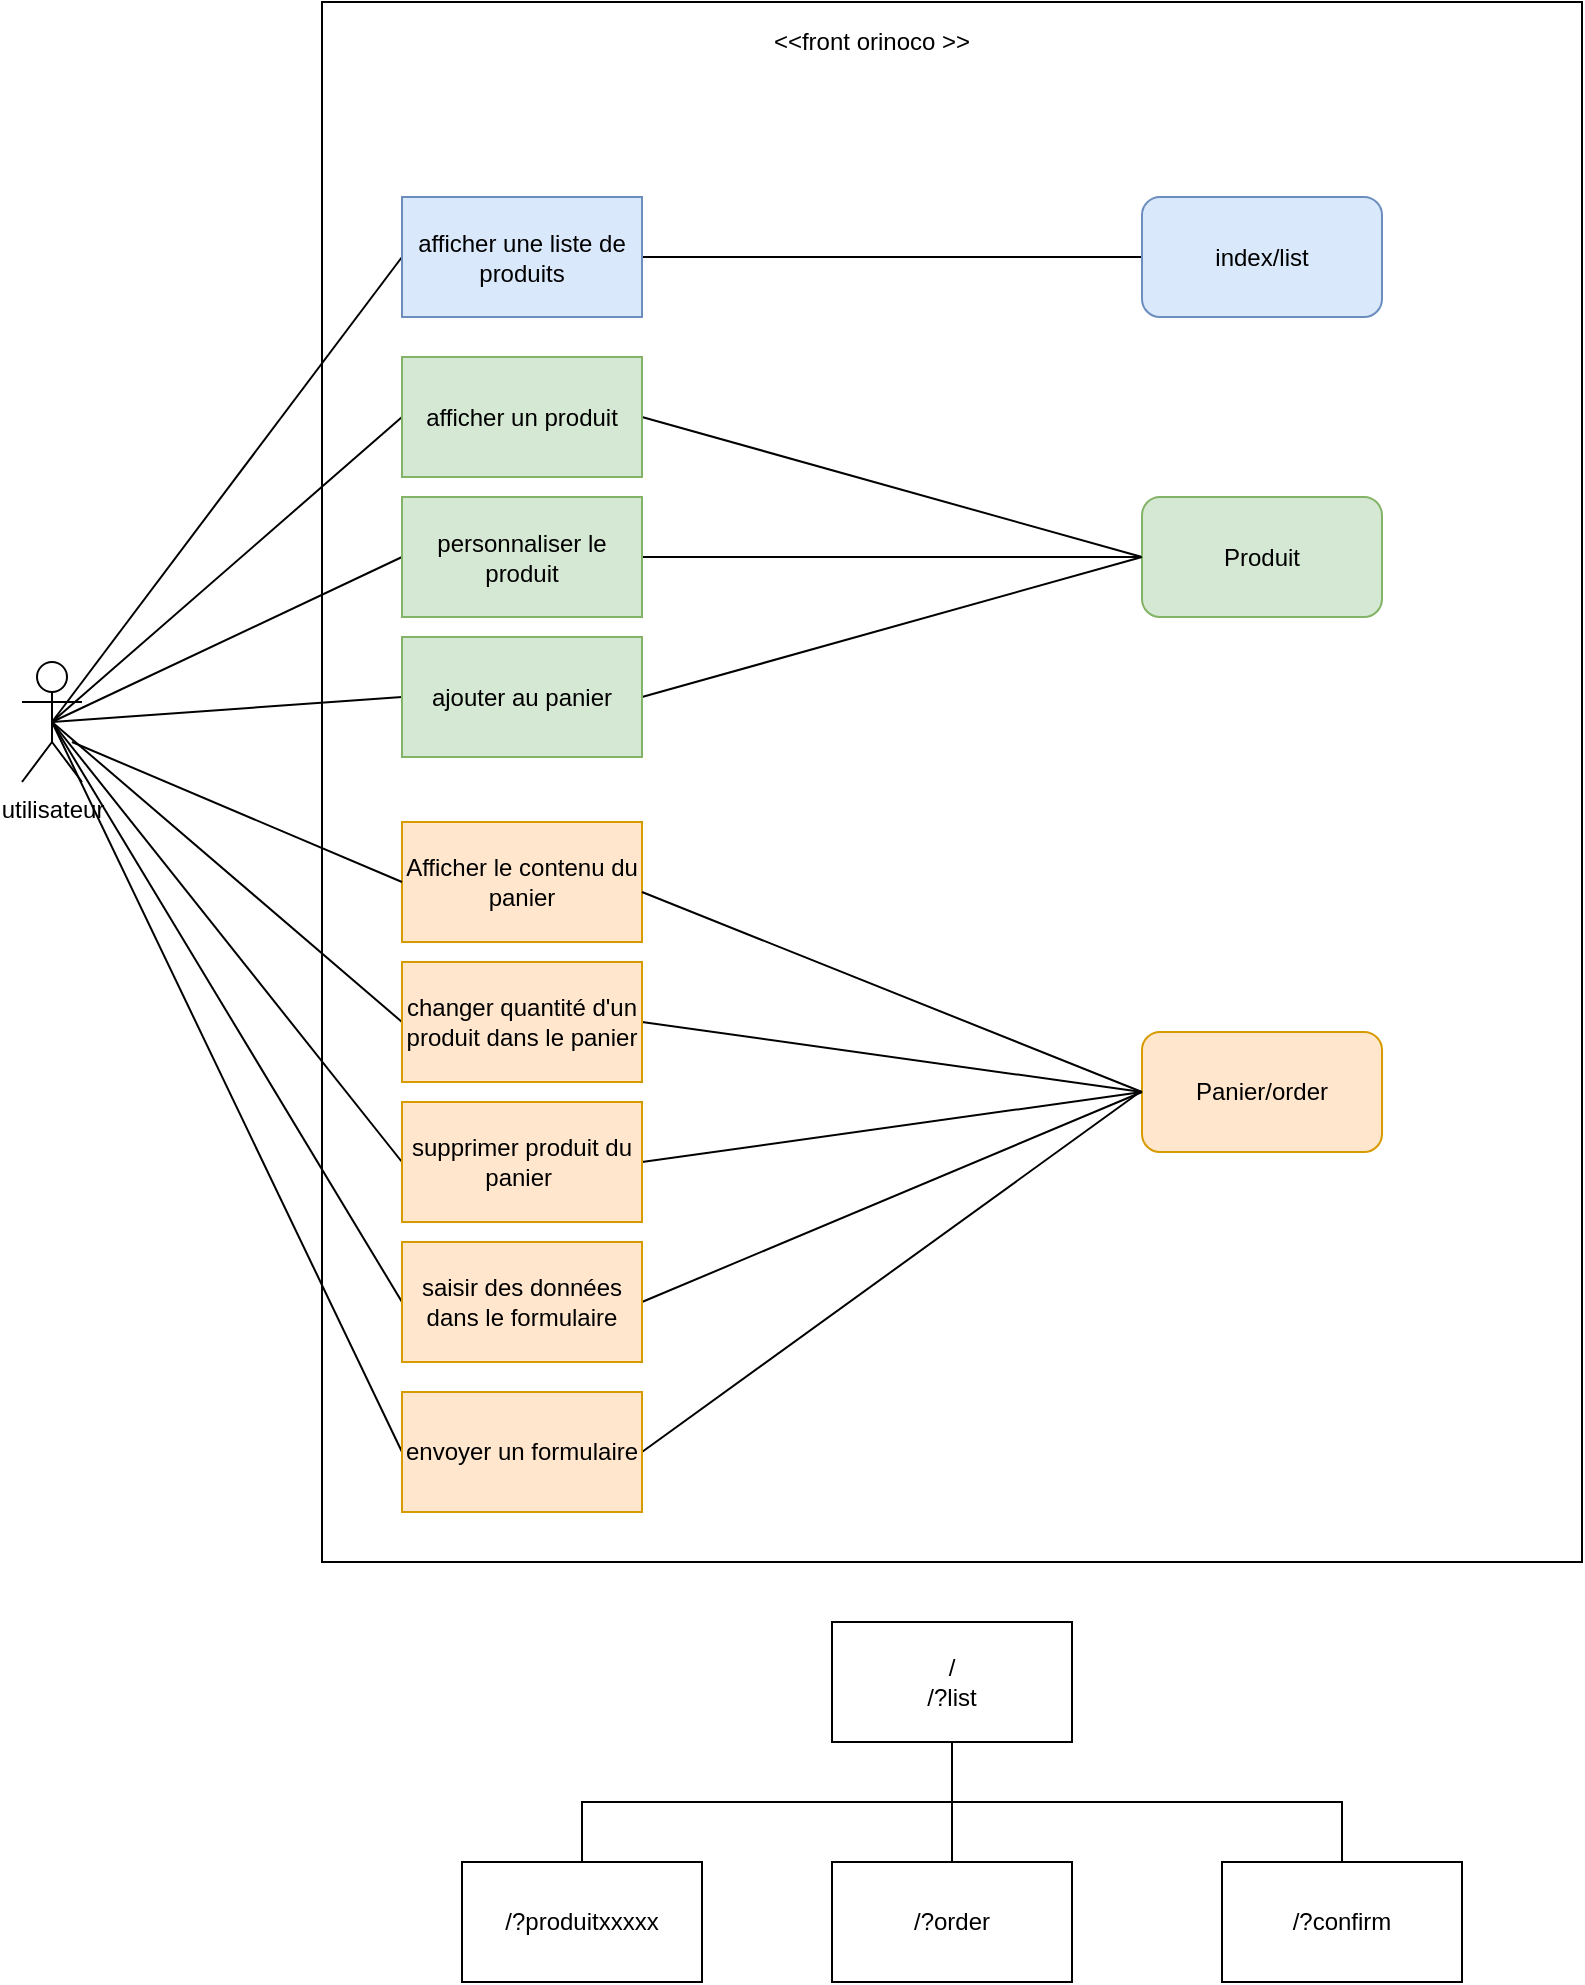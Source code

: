 <mxfile version="13.10.0" type="device" pages="10"><diagram id="F0QGddwYxRuh4j1pQKk8" name="Page-1"><mxGraphModel dx="367" dy="194" grid="1" gridSize="10" guides="1" tooltips="1" connect="1" arrows="1" fold="1" page="1" pageScale="1" pageWidth="827" pageHeight="1169" math="0" shadow="0"><root><mxCell id="RgIix4ZL6moq7764GOnZ-0"/><mxCell id="RgIix4ZL6moq7764GOnZ-1" parent="RgIix4ZL6moq7764GOnZ-0"/><mxCell id="k4fW1-WLWaE_EQQEH9Kq-1" value="" style="rounded=0;whiteSpace=wrap;html=1;" parent="RgIix4ZL6moq7764GOnZ-1" vertex="1"><mxGeometry x="160" y="70" width="630" height="780" as="geometry"/></mxCell><mxCell id="k4fW1-WLWaE_EQQEH9Kq-12" style="rounded=0;orthogonalLoop=1;jettySize=auto;html=1;exitX=0.5;exitY=0.5;exitDx=0;exitDy=0;exitPerimeter=0;endArrow=none;endFill=0;entryX=0;entryY=0.5;entryDx=0;entryDy=0;" parent="RgIix4ZL6moq7764GOnZ-1" source="k4fW1-WLWaE_EQQEH9Kq-0" target="MiARuHRxjbCQqr0sz0ra-0" edge="1"><mxGeometry relative="1" as="geometry"><mxPoint x="147.574" y="148.284" as="targetPoint"/></mxGeometry></mxCell><mxCell id="k4fW1-WLWaE_EQQEH9Kq-13" style="edgeStyle=none;rounded=0;orthogonalLoop=1;jettySize=auto;html=1;exitX=0.5;exitY=0.5;exitDx=0;exitDy=0;exitPerimeter=0;endArrow=none;endFill=0;entryX=0;entryY=0.5;entryDx=0;entryDy=0;" parent="RgIix4ZL6moq7764GOnZ-1" source="k4fW1-WLWaE_EQQEH9Kq-0" target="MiARuHRxjbCQqr0sz0ra-1" edge="1"><mxGeometry relative="1" as="geometry"><mxPoint x="147.574" y="251.284" as="targetPoint"/></mxGeometry></mxCell><mxCell id="k4fW1-WLWaE_EQQEH9Kq-14" style="edgeStyle=none;rounded=0;orthogonalLoop=1;jettySize=auto;html=1;exitX=0.5;exitY=0.5;exitDx=0;exitDy=0;exitPerimeter=0;endArrow=none;endFill=0;entryX=0;entryY=0.5;entryDx=0;entryDy=0;" parent="RgIix4ZL6moq7764GOnZ-1" source="k4fW1-WLWaE_EQQEH9Kq-0" target="MiARuHRxjbCQqr0sz0ra-2" edge="1"><mxGeometry relative="1" as="geometry"><mxPoint x="139" y="329" as="targetPoint"/></mxGeometry></mxCell><mxCell id="k4fW1-WLWaE_EQQEH9Kq-15" style="edgeStyle=none;rounded=0;orthogonalLoop=1;jettySize=auto;html=1;exitX=0.5;exitY=0.5;exitDx=0;exitDy=0;exitPerimeter=0;endArrow=none;endFill=0;entryX=0;entryY=0.5;entryDx=0;entryDy=0;" parent="RgIix4ZL6moq7764GOnZ-1" source="k4fW1-WLWaE_EQQEH9Kq-0" target="MiARuHRxjbCQqr0sz0ra-3" edge="1"><mxGeometry relative="1" as="geometry"><mxPoint x="130" y="393" as="targetPoint"/></mxGeometry></mxCell><mxCell id="k4fW1-WLWaE_EQQEH9Kq-16" style="edgeStyle=none;rounded=0;orthogonalLoop=1;jettySize=auto;html=1;exitX=0.5;exitY=0.5;exitDx=0;exitDy=0;exitPerimeter=0;endArrow=none;endFill=0;entryX=0;entryY=0.5;entryDx=0;entryDy=0;" parent="RgIix4ZL6moq7764GOnZ-1" source="k4fW1-WLWaE_EQQEH9Kq-0" target="MiARuHRxjbCQqr0sz0ra-6" edge="1"><mxGeometry relative="1" as="geometry"><mxPoint x="147.574" y="619.716" as="targetPoint"/></mxGeometry></mxCell><mxCell id="k4fW1-WLWaE_EQQEH9Kq-17" style="edgeStyle=none;rounded=0;orthogonalLoop=1;jettySize=auto;html=1;exitX=0.5;exitY=0.5;exitDx=0;exitDy=0;exitPerimeter=0;endArrow=none;endFill=0;entryX=0;entryY=0.5;entryDx=0;entryDy=0;" parent="RgIix4ZL6moq7764GOnZ-1" source="k4fW1-WLWaE_EQQEH9Kq-0" target="MiARuHRxjbCQqr0sz0ra-7" edge="1"><mxGeometry relative="1" as="geometry"><mxPoint x="171.04" y="702" as="targetPoint"/></mxGeometry></mxCell><mxCell id="k4fW1-WLWaE_EQQEH9Kq-18" style="edgeStyle=none;rounded=0;orthogonalLoop=1;jettySize=auto;html=1;exitX=0.5;exitY=0.5;exitDx=0;exitDy=0;exitPerimeter=0;endArrow=none;endFill=0;entryX=0;entryY=0.5;entryDx=0;entryDy=0;" parent="RgIix4ZL6moq7764GOnZ-1" source="k4fW1-WLWaE_EQQEH9Kq-0" target="MiARuHRxjbCQqr0sz0ra-5" edge="1"><mxGeometry relative="1" as="geometry"><mxPoint x="139.96" y="543.04" as="targetPoint"/></mxGeometry></mxCell><mxCell id="k4fW1-WLWaE_EQQEH9Kq-20" style="edgeStyle=none;rounded=0;orthogonalLoop=1;jettySize=auto;html=1;exitX=0.5;exitY=0.5;exitDx=0;exitDy=0;exitPerimeter=0;endArrow=none;endFill=0;entryX=0;entryY=0.5;entryDx=0;entryDy=0;" parent="RgIix4ZL6moq7764GOnZ-1" source="k4fW1-WLWaE_EQQEH9Kq-0" target="MiARuHRxjbCQqr0sz0ra-4" edge="1"><mxGeometry relative="1" as="geometry"><mxPoint x="137.059" y="459.176" as="targetPoint"/></mxGeometry></mxCell><mxCell id="k4fW1-WLWaE_EQQEH9Kq-0" value="utilisateur" style="shape=umlActor;verticalLabelPosition=bottom;verticalAlign=top;html=1;outlineConnect=0;" parent="RgIix4ZL6moq7764GOnZ-1" vertex="1"><mxGeometry x="10" y="400" width="30" height="60" as="geometry"/></mxCell><mxCell id="k4fW1-WLWaE_EQQEH9Kq-2" value="&amp;lt;&amp;lt;front orinoco &amp;gt;&amp;gt;" style="text;html=1;strokeColor=none;fillColor=none;align=center;verticalAlign=middle;whiteSpace=wrap;rounded=0;" parent="RgIix4ZL6moq7764GOnZ-1" vertex="1"><mxGeometry x="350" y="80" width="170" height="20" as="geometry"/></mxCell><mxCell id="k4fW1-WLWaE_EQQEH9Kq-23" style="edgeStyle=orthogonalEdgeStyle;rounded=0;orthogonalLoop=1;jettySize=auto;html=1;exitX=0.5;exitY=1;exitDx=0;exitDy=0;endArrow=none;endFill=0;" parent="RgIix4ZL6moq7764GOnZ-1" source="k4fW1-WLWaE_EQQEH9Kq-21" target="k4fW1-WLWaE_EQQEH9Kq-22" edge="1"><mxGeometry relative="1" as="geometry"/></mxCell><mxCell id="k4fW1-WLWaE_EQQEH9Kq-27" style="edgeStyle=orthogonalEdgeStyle;rounded=0;orthogonalLoop=1;jettySize=auto;html=1;exitX=0.5;exitY=1;exitDx=0;exitDy=0;endArrow=none;endFill=0;" parent="RgIix4ZL6moq7764GOnZ-1" source="k4fW1-WLWaE_EQQEH9Kq-21" target="k4fW1-WLWaE_EQQEH9Kq-26" edge="1"><mxGeometry relative="1" as="geometry"><Array as="points"><mxPoint x="475" y="970"/><mxPoint x="670" y="970"/></Array></mxGeometry></mxCell><mxCell id="k4fW1-WLWaE_EQQEH9Kq-21" value="/&lt;br&gt;/?list" style="rounded=0;whiteSpace=wrap;html=1;" parent="RgIix4ZL6moq7764GOnZ-1" vertex="1"><mxGeometry x="415" y="880" width="120" height="60" as="geometry"/></mxCell><mxCell id="k4fW1-WLWaE_EQQEH9Kq-22" value="/?produitxxxxx" style="rounded=0;whiteSpace=wrap;html=1;" parent="RgIix4ZL6moq7764GOnZ-1" vertex="1"><mxGeometry x="230" y="1000" width="120" height="60" as="geometry"/></mxCell><mxCell id="k4fW1-WLWaE_EQQEH9Kq-24" value="/?order" style="rounded=0;whiteSpace=wrap;html=1;" parent="RgIix4ZL6moq7764GOnZ-1" vertex="1"><mxGeometry x="415" y="1000" width="120" height="60" as="geometry"/></mxCell><mxCell id="k4fW1-WLWaE_EQQEH9Kq-26" value="/?confirm" style="rounded=0;whiteSpace=wrap;html=1;" parent="RgIix4ZL6moq7764GOnZ-1" vertex="1"><mxGeometry x="610" y="1000" width="120" height="60" as="geometry"/></mxCell><mxCell id="qcZEbB7EbKa7TReC1bww-0" value="" style="endArrow=none;html=1;exitX=1;exitY=0.5;exitDx=0;exitDy=0;entryX=0;entryY=0.5;entryDx=0;entryDy=0;" parent="RgIix4ZL6moq7764GOnZ-1" source="MiARuHRxjbCQqr0sz0ra-0" target="qcZEbB7EbKa7TReC1bww-4" edge="1"><mxGeometry width="50" height="50" relative="1" as="geometry"><mxPoint x="250" y="120" as="sourcePoint"/><mxPoint x="440" y="280" as="targetPoint"/></mxGeometry></mxCell><mxCell id="qcZEbB7EbKa7TReC1bww-1" value="" style="endArrow=none;html=1;exitX=1;exitY=0.5;exitDx=0;exitDy=0;entryX=0;entryY=0.5;entryDx=0;entryDy=0;" parent="RgIix4ZL6moq7764GOnZ-1" source="MiARuHRxjbCQqr0sz0ra-1" target="BLUUtKg4jFaZ3XKnLyDb-0" edge="1"><mxGeometry width="50" height="50" relative="1" as="geometry"><mxPoint x="250" y="223" as="sourcePoint"/><mxPoint x="440" y="280" as="targetPoint"/></mxGeometry></mxCell><mxCell id="qcZEbB7EbKa7TReC1bww-2" value="" style="endArrow=none;html=1;exitX=1;exitY=0.5;exitDx=0;exitDy=0;entryX=0;entryY=0.5;entryDx=0;entryDy=0;" parent="RgIix4ZL6moq7764GOnZ-1" source="MiARuHRxjbCQqr0sz0ra-2" target="BLUUtKg4jFaZ3XKnLyDb-0" edge="1"><mxGeometry width="50" height="50" relative="1" as="geometry"><mxPoint x="250" y="309" as="sourcePoint"/><mxPoint x="440" y="280" as="targetPoint"/></mxGeometry></mxCell><mxCell id="qcZEbB7EbKa7TReC1bww-4" value="index/list" style="rounded=1;whiteSpace=wrap;html=1;fillColor=#dae8fc;strokeColor=#6c8ebf;" parent="RgIix4ZL6moq7764GOnZ-1" vertex="1"><mxGeometry x="570" y="167.5" width="120" height="60" as="geometry"/></mxCell><mxCell id="BLUUtKg4jFaZ3XKnLyDb-0" value="Produit" style="rounded=1;whiteSpace=wrap;html=1;fillColor=#d5e8d4;strokeColor=#82b366;" parent="RgIix4ZL6moq7764GOnZ-1" vertex="1"><mxGeometry x="570" y="317.5" width="120" height="60" as="geometry"/></mxCell><mxCell id="aXrPRyL-54ON5eYCfg7M-0" value="" style="endArrow=none;html=1;exitX=1;exitY=0.5;exitDx=0;exitDy=0;entryX=0;entryY=0.5;entryDx=0;entryDy=0;" parent="RgIix4ZL6moq7764GOnZ-1" source="MiARuHRxjbCQqr0sz0ra-3" target="BLUUtKg4jFaZ3XKnLyDb-0" edge="1"><mxGeometry width="50" height="50" relative="1" as="geometry"><mxPoint x="250" y="393" as="sourcePoint"/><mxPoint x="440" y="280" as="targetPoint"/></mxGeometry></mxCell><mxCell id="aXrPRyL-54ON5eYCfg7M-1" value="Panier/order" style="rounded=1;whiteSpace=wrap;html=1;fillColor=#ffe6cc;strokeColor=#d79b00;" parent="RgIix4ZL6moq7764GOnZ-1" vertex="1"><mxGeometry x="570" y="585" width="120" height="60" as="geometry"/></mxCell><mxCell id="aXrPRyL-54ON5eYCfg7M-2" value="" style="endArrow=none;html=1;exitX=1;exitY=0.5;exitDx=0;exitDy=0;entryX=0;entryY=0.5;entryDx=0;entryDy=0;" parent="RgIix4ZL6moq7764GOnZ-1" source="MiARuHRxjbCQqr0sz0ra-4" target="aXrPRyL-54ON5eYCfg7M-1" edge="1"><mxGeometry width="50" height="50" relative="1" as="geometry"><mxPoint x="250" y="490" as="sourcePoint"/><mxPoint x="570" y="590" as="targetPoint"/></mxGeometry></mxCell><mxCell id="aXrPRyL-54ON5eYCfg7M-3" value="" style="endArrow=none;html=1;entryX=1;entryY=0.5;entryDx=0;entryDy=0;exitX=0;exitY=0.5;exitDx=0;exitDy=0;" parent="RgIix4ZL6moq7764GOnZ-1" source="aXrPRyL-54ON5eYCfg7M-1" target="MiARuHRxjbCQqr0sz0ra-5" edge="1"><mxGeometry width="50" height="50" relative="1" as="geometry"><mxPoint x="566" y="530" as="sourcePoint"/><mxPoint x="249.04" y="558" as="targetPoint"/></mxGeometry></mxCell><mxCell id="aXrPRyL-54ON5eYCfg7M-4" value="" style="endArrow=none;html=1;exitX=1;exitY=0.5;exitDx=0;exitDy=0;entryX=0;entryY=0.5;entryDx=0;entryDy=0;" parent="RgIix4ZL6moq7764GOnZ-1" source="MiARuHRxjbCQqr0sz0ra-6" target="aXrPRyL-54ON5eYCfg7M-1" edge="1"><mxGeometry width="50" height="50" relative="1" as="geometry"><mxPoint x="250" y="648" as="sourcePoint"/><mxPoint x="570" y="590" as="targetPoint"/></mxGeometry></mxCell><mxCell id="aXrPRyL-54ON5eYCfg7M-5" value="" style="endArrow=none;html=1;exitX=1;exitY=0.5;exitDx=0;exitDy=0;" parent="RgIix4ZL6moq7764GOnZ-1" source="MiARuHRxjbCQqr0sz0ra-7" edge="1"><mxGeometry width="50" height="50" relative="1" as="geometry"><mxPoint x="253" y="734" as="sourcePoint"/><mxPoint x="569" y="615" as="targetPoint"/></mxGeometry></mxCell><mxCell id="MiARuHRxjbCQqr0sz0ra-0" value="&lt;span&gt;afficher une liste de produits&lt;/span&gt;" style="rounded=0;whiteSpace=wrap;html=1;fillColor=#dae8fc;strokeColor=#6c8ebf;" parent="RgIix4ZL6moq7764GOnZ-1" vertex="1"><mxGeometry x="200" y="167.5" width="120" height="60" as="geometry"/></mxCell><mxCell id="MiARuHRxjbCQqr0sz0ra-1" value="&lt;span&gt;afficher un produit&lt;/span&gt;" style="rounded=0;whiteSpace=wrap;html=1;fillColor=#d5e8d4;strokeColor=#82b366;" parent="RgIix4ZL6moq7764GOnZ-1" vertex="1"><mxGeometry x="200" y="247.5" width="120" height="60" as="geometry"/></mxCell><mxCell id="MiARuHRxjbCQqr0sz0ra-2" value="&lt;span&gt;personnaliser le produit&lt;/span&gt;" style="rounded=0;whiteSpace=wrap;html=1;fillColor=#d5e8d4;strokeColor=#82b366;" parent="RgIix4ZL6moq7764GOnZ-1" vertex="1"><mxGeometry x="200" y="317.5" width="120" height="60" as="geometry"/></mxCell><mxCell id="MiARuHRxjbCQqr0sz0ra-3" value="&lt;span&gt;ajouter au panier&lt;/span&gt;" style="rounded=0;whiteSpace=wrap;html=1;fillColor=#d5e8d4;strokeColor=#82b366;" parent="RgIix4ZL6moq7764GOnZ-1" vertex="1"><mxGeometry x="200" y="387.5" width="120" height="60" as="geometry"/></mxCell><mxCell id="MiARuHRxjbCQqr0sz0ra-4" value="&lt;span&gt;changer quantité d'un produit dans le panier&lt;/span&gt;" style="rounded=0;whiteSpace=wrap;html=1;fillColor=#ffe6cc;strokeColor=#d79b00;" parent="RgIix4ZL6moq7764GOnZ-1" vertex="1"><mxGeometry x="200" y="550" width="120" height="60" as="geometry"/></mxCell><mxCell id="MiARuHRxjbCQqr0sz0ra-5" value="&lt;span&gt;supprimer produit du panier&amp;nbsp;&lt;/span&gt;" style="rounded=0;whiteSpace=wrap;html=1;fillColor=#ffe6cc;strokeColor=#d79b00;" parent="RgIix4ZL6moq7764GOnZ-1" vertex="1"><mxGeometry x="200" y="620" width="120" height="60" as="geometry"/></mxCell><mxCell id="MiARuHRxjbCQqr0sz0ra-6" value="saisir des données dans le formulaire" style="rounded=0;whiteSpace=wrap;html=1;fillColor=#ffe6cc;strokeColor=#d79b00;" parent="RgIix4ZL6moq7764GOnZ-1" vertex="1"><mxGeometry x="200" y="690" width="120" height="60" as="geometry"/></mxCell><mxCell id="MiARuHRxjbCQqr0sz0ra-7" value="&lt;span&gt;envoyer un formulaire&lt;/span&gt;" style="rounded=0;whiteSpace=wrap;html=1;fillColor=#ffe6cc;strokeColor=#d79b00;" parent="RgIix4ZL6moq7764GOnZ-1" vertex="1"><mxGeometry x="200" y="765" width="120" height="60" as="geometry"/></mxCell><mxCell id="ZhDkkowHKTt6RPQLMHdp-0" value="" style="endArrow=none;html=1;exitX=0.5;exitY=0;exitDx=0;exitDy=0;" parent="RgIix4ZL6moq7764GOnZ-1" source="k4fW1-WLWaE_EQQEH9Kq-24" edge="1"><mxGeometry width="50" height="50" relative="1" as="geometry"><mxPoint x="460" y="980" as="sourcePoint"/><mxPoint x="475" y="970" as="targetPoint"/></mxGeometry></mxCell><mxCell id="m64YDJuAVg5P1rt70hUH-0" value="&lt;span&gt;Afficher le contenu du panier&lt;/span&gt;" style="rounded=0;whiteSpace=wrap;html=1;fillColor=#ffe6cc;strokeColor=#d79b00;" vertex="1" parent="RgIix4ZL6moq7764GOnZ-1"><mxGeometry x="200" y="480" width="120" height="60" as="geometry"/></mxCell><mxCell id="m64YDJuAVg5P1rt70hUH-1" style="edgeStyle=none;rounded=0;orthogonalLoop=1;jettySize=auto;html=1;exitX=0.5;exitY=0.5;exitDx=0;exitDy=0;exitPerimeter=0;endArrow=none;endFill=0;entryX=0;entryY=0.5;entryDx=0;entryDy=0;" edge="1" parent="RgIix4ZL6moq7764GOnZ-1" target="m64YDJuAVg5P1rt70hUH-0"><mxGeometry relative="1" as="geometry"><mxPoint x="210" y="590" as="targetPoint"/><mxPoint x="35" y="440" as="sourcePoint"/></mxGeometry></mxCell><mxCell id="m64YDJuAVg5P1rt70hUH-3" value="" style="endArrow=none;html=1;exitX=1;exitY=0.5;exitDx=0;exitDy=0;entryX=0;entryY=0.5;entryDx=0;entryDy=0;" edge="1" parent="RgIix4ZL6moq7764GOnZ-1" target="aXrPRyL-54ON5eYCfg7M-1"><mxGeometry width="50" height="50" relative="1" as="geometry"><mxPoint x="320" y="515" as="sourcePoint"/><mxPoint x="570" y="610" as="targetPoint"/></mxGeometry></mxCell></root></mxGraphModel></diagram><diagram id="i_a3argiNaJrDSL_InoF" name="Page-10"><mxGraphModel dx="1574" dy="831" grid="1" gridSize="10" guides="1" tooltips="1" connect="1" arrows="1" fold="1" page="1" pageScale="1" pageWidth="1169" pageHeight="827" math="0" shadow="0"><root><mxCell id="bFXlUKIBqJNRSfpb01wf-0"/><mxCell id="bFXlUKIBqJNRSfpb01wf-1" parent="bFXlUKIBqJNRSfpb01wf-0"/><mxCell id="bFXlUKIBqJNRSfpb01wf-2" value="&lt;font style=&quot;font-size: 15px&quot;&gt;ORINOCO&lt;br&gt;&lt;i&gt;&lt;font color=&quot;#0000ff&quot;&gt;index.js&lt;/font&gt;&lt;/i&gt;&lt;br&gt;&lt;/font&gt;" style="rounded=0;whiteSpace=wrap;html=1;" vertex="1" parent="bFXlUKIBqJNRSfpb01wf-1"><mxGeometry x="507" y="30" width="150" height="70" as="geometry"/></mxCell><mxCell id="bFXlUKIBqJNRSfpb01wf-3" value="&lt;font style=&quot;font-size: 15px&quot;&gt;PANIER&lt;/font&gt;&lt;br&gt;&lt;font style=&quot;font-size: 14px&quot; color=&quot;#0000ff&quot;&gt;&lt;i&gt;panier.js&lt;/i&gt;&lt;/font&gt;" style="rounded=0;whiteSpace=wrap;html=1;" vertex="1" parent="bFXlUKIBqJNRSfpb01wf-1"><mxGeometry x="40" y="190" width="150" height="70" as="geometry"/></mxCell><mxCell id="bFXlUKIBqJNRSfpb01wf-4" value="&lt;font style=&quot;font-size: 15px&quot;&gt;COMPONENT&lt;/font&gt;&lt;br&gt;&lt;font color=&quot;#0000ff&quot; size=&quot;1&quot;&gt;&lt;i style=&quot;font-size: 14px&quot;&gt;component.js&lt;/i&gt;&lt;/font&gt;" style="rounded=0;whiteSpace=wrap;html=1;" vertex="1" parent="bFXlUKIBqJNRSfpb01wf-1"><mxGeometry x="230" y="190" width="150" height="70" as="geometry"/></mxCell><mxCell id="bFXlUKIBqJNRSfpb01wf-5" value="&lt;font style=&quot;font-size: 15px&quot;&gt;DATAMANAGER&lt;/font&gt;&lt;br&gt;&lt;font style=&quot;font-size: 14px&quot; color=&quot;#0000ff&quot;&gt;&lt;i&gt;dataManager.js&lt;/i&gt;&lt;/font&gt;" style="rounded=0;whiteSpace=wrap;html=1;" vertex="1" parent="bFXlUKIBqJNRSfpb01wf-1"><mxGeometry x="420" y="190" width="150" height="70" as="geometry"/></mxCell><mxCell id="bFXlUKIBqJNRSfpb01wf-6" value="&lt;font style=&quot;font-size: 15px&quot;&gt;PAGE&lt;/font&gt;&lt;br&gt;&lt;font style=&quot;font-size: 14px&quot; color=&quot;#0000ff&quot;&gt;&lt;i&gt;page.js&lt;/i&gt;&lt;/font&gt;" style="rounded=0;whiteSpace=wrap;html=1;" vertex="1" parent="bFXlUKIBqJNRSfpb01wf-1"><mxGeometry x="600" y="190" width="150" height="70" as="geometry"/></mxCell><mxCell id="bFXlUKIBqJNRSfpb01wf-7" value="&lt;font style=&quot;font-size: 15px&quot;&gt;PAGEMANAGER&lt;/font&gt;&lt;br&gt;&lt;i&gt;&lt;font style=&quot;font-size: 14px&quot; color=&quot;#0000ff&quot;&gt;pageManager.js&lt;/font&gt;&lt;/i&gt;" style="rounded=0;whiteSpace=wrap;html=1;" vertex="1" parent="bFXlUKIBqJNRSfpb01wf-1"><mxGeometry x="780" y="190" width="150" height="70" as="geometry"/></mxCell></root></mxGraphModel></diagram><diagram id="U4AQ_8T_YKZP18dINIPW" name="page : base"><mxGraphModel dx="1102" dy="582" grid="1" gridSize="10" guides="1" tooltips="1" connect="1" arrows="1" fold="1" page="1" pageScale="1" pageWidth="827" pageHeight="1169" math="0" shadow="0"><root><mxCell id="G1nUa7-9c1IC5ETDoJdl-0"/><mxCell id="G1nUa7-9c1IC5ETDoJdl-1" parent="G1nUa7-9c1IC5ETDoJdl-0"/><mxCell id="p6ijnO7pCw50taFa2hCD-0" value="" style="strokeWidth=1;shadow=0;dashed=0;align=center;html=1;shape=mxgraph.mockup.containers.browserWindow;rSize=0;strokeColor=#666666;strokeColor2=#008cff;strokeColor3=#c4c4c4;mainText=,;recursiveResize=0;" parent="G1nUa7-9c1IC5ETDoJdl-1" vertex="1"><mxGeometry x="50" y="20" width="770" height="740" as="geometry"/></mxCell><mxCell id="p6ijnO7pCw50taFa2hCD-1" value="Page 1" style="strokeWidth=1;shadow=0;dashed=0;align=center;html=1;shape=mxgraph.mockup.containers.anchor;fontSize=17;fontColor=#666666;align=left;" parent="p6ijnO7pCw50taFa2hCD-0" vertex="1"><mxGeometry x="60" y="12" width="110" height="26" as="geometry"/></mxCell><mxCell id="p6ijnO7pCw50taFa2hCD-2" value="https://orinoco.com/index.html" style="strokeWidth=1;shadow=0;dashed=0;align=center;html=1;shape=mxgraph.mockup.containers.anchor;rSize=0;fontSize=17;fontColor=#666666;align=left;" parent="p6ijnO7pCw50taFa2hCD-0" vertex="1"><mxGeometry x="130" y="60" width="250" height="26" as="geometry"/></mxCell><mxCell id="p6ijnO7pCw50taFa2hCD-3" value="" style="html=1;verticalLabelPosition=bottom;align=center;labelBackgroundColor=#ffffff;verticalAlign=top;strokeWidth=2;strokeColor=#0080F0;shadow=0;dashed=0;shape=mxgraph.ios7.icons.shopping_cart;" parent="p6ijnO7pCw50taFa2hCD-0" vertex="1"><mxGeometry x="680" y="140" width="30" height="25.5" as="geometry"/></mxCell><mxCell id="p6ijnO7pCw50taFa2hCD-8" value="2" style="ellipse;whiteSpace=wrap;html=1;aspect=fixed;" parent="p6ijnO7pCw50taFa2hCD-0" vertex="1"><mxGeometry x="685" y="122.75" width="20" height="20" as="geometry"/></mxCell><mxCell id="p6ijnO7pCw50taFa2hCD-22" value="" style="rounded=0;whiteSpace=wrap;html=1;align=left;fillColor=none;dashed=1;" parent="p6ijnO7pCw50taFa2hCD-0" vertex="1"><mxGeometry x="10" y="200" width="740" height="530" as="geometry"/></mxCell><mxCell id="p6ijnO7pCw50taFa2hCD-4" value="" style="group" parent="p6ijnO7pCw50taFa2hCD-0" vertex="1" connectable="0"><mxGeometry x="10" y="122.75" width="120" height="60" as="geometry"/></mxCell><mxCell id="p6ijnO7pCw50taFa2hCD-5" value="" style="rounded=0;whiteSpace=wrap;html=1;" parent="p6ijnO7pCw50taFa2hCD-4" vertex="1"><mxGeometry width="120" height="60" as="geometry"/></mxCell><mxCell id="p6ijnO7pCw50taFa2hCD-6" value="" style="endArrow=none;html=1;entryX=1;entryY=0;entryDx=0;entryDy=0;exitX=0;exitY=1;exitDx=0;exitDy=0;" parent="p6ijnO7pCw50taFa2hCD-4" source="p6ijnO7pCw50taFa2hCD-5" target="p6ijnO7pCw50taFa2hCD-5" edge="1"><mxGeometry width="50" height="50" relative="1" as="geometry"><mxPoint x="310" y="270" as="sourcePoint"/><mxPoint x="360" y="220" as="targetPoint"/></mxGeometry></mxCell><mxCell id="p6ijnO7pCw50taFa2hCD-7" value="" style="endArrow=none;html=1;entryX=0;entryY=0;entryDx=0;entryDy=0;exitX=1;exitY=1;exitDx=0;exitDy=0;" parent="p6ijnO7pCw50taFa2hCD-4" source="p6ijnO7pCw50taFa2hCD-5" target="p6ijnO7pCw50taFa2hCD-5" edge="1"><mxGeometry width="50" height="50" relative="1" as="geometry"><mxPoint x="310" y="270" as="sourcePoint"/><mxPoint x="360" y="220" as="targetPoint"/></mxGeometry></mxCell><mxCell id="p6ijnO7pCw50taFa2hCD-23" value="orinokids &amp;gt; accueil &amp;gt; fiche produit" style="rounded=0;whiteSpace=wrap;html=1;strokeColor=#000000;fillColor=#ffffff;align=left;" parent="G1nUa7-9c1IC5ETDoJdl-1" vertex="1"><mxGeometry x="70" y="230" width="680" height="20" as="geometry"/></mxCell><mxCell id="5aEWz5TgRZYSSx4jj8Wf-8" value="Page" style="swimlane;fontStyle=1;align=center;verticalAlign=top;childLayout=stackLayout;horizontal=1;startSize=26;horizontalStack=0;resizeParent=1;resizeParentMax=0;resizeLast=0;collapsible=1;marginBottom=0;strokeColor=#000000;fillColor=none;" parent="G1nUa7-9c1IC5ETDoJdl-1" vertex="1"><mxGeometry x="900" y="180" width="160" height="288" as="geometry"/></mxCell><mxCell id="5aEWz5TgRZYSSx4jj8Wf-9" value="+ currentPage" style="text;strokeColor=none;fillColor=none;align=left;verticalAlign=top;spacingLeft=4;spacingRight=4;overflow=hidden;rotatable=0;points=[[0,0.5],[1,0.5]];portConstraint=eastwest;" parent="5aEWz5TgRZYSSx4jj8Wf-8" vertex="1"><mxGeometry y="26" width="160" height="94" as="geometry"/></mxCell><mxCell id="5aEWz5TgRZYSSx4jj8Wf-10" value="" style="line;strokeWidth=1;fillColor=none;align=left;verticalAlign=middle;spacingTop=-1;spacingLeft=3;spacingRight=3;rotatable=0;labelPosition=right;points=[];portConstraint=eastwest;" parent="5aEWz5TgRZYSSx4jj8Wf-8" vertex="1"><mxGeometry y="120" width="160" height="8" as="geometry"/></mxCell><mxCell id="5aEWz5TgRZYSSx4jj8Wf-11" value="+ changePage()" style="text;strokeColor=none;fillColor=none;align=left;verticalAlign=top;spacingLeft=4;spacingRight=4;overflow=hidden;rotatable=0;points=[[0,0.5],[1,0.5]];portConstraint=eastwest;" parent="5aEWz5TgRZYSSx4jj8Wf-8" vertex="1"><mxGeometry y="128" width="160" height="160" as="geometry"/></mxCell></root></mxGraphModel></diagram><diagram id="IfX9EiruqtJ4PPnve9MO" name="page : liste produits"><mxGraphModel dx="1102" dy="582" grid="1" gridSize="10" guides="1" tooltips="1" connect="1" arrows="1" fold="1" page="1" pageScale="1" pageWidth="827" pageHeight="1169" math="0" shadow="0"><root><mxCell id="sTZMeob2UeYmfl8NVCva-0"/><mxCell id="sTZMeob2UeYmfl8NVCva-1" parent="sTZMeob2UeYmfl8NVCva-0"/><mxCell id="sTZMeob2UeYmfl8NVCva-2" value="" style="strokeWidth=1;shadow=0;dashed=0;align=center;html=1;shape=mxgraph.mockup.containers.browserWindow;rSize=0;strokeColor=#666666;strokeColor2=#008cff;strokeColor3=#c4c4c4;mainText=,;recursiveResize=0;" parent="sTZMeob2UeYmfl8NVCva-1" vertex="1"><mxGeometry x="50" y="20" width="740" height="990" as="geometry"/></mxCell><mxCell id="sTZMeob2UeYmfl8NVCva-3" value="Page 1" style="strokeWidth=1;shadow=0;dashed=0;align=center;html=1;shape=mxgraph.mockup.containers.anchor;fontSize=17;fontColor=#666666;align=left;" parent="sTZMeob2UeYmfl8NVCva-2" vertex="1"><mxGeometry x="60" y="12" width="110" height="26" as="geometry"/></mxCell><mxCell id="sTZMeob2UeYmfl8NVCva-4" value="https://orinoco.com/?index" style="strokeWidth=1;shadow=0;dashed=0;align=center;html=1;shape=mxgraph.mockup.containers.anchor;rSize=0;fontSize=17;fontColor=#666666;align=left;" parent="sTZMeob2UeYmfl8NVCva-2" vertex="1"><mxGeometry x="130" y="60" width="250" height="26" as="geometry"/></mxCell><mxCell id="uU99dJCsyFlHhA5uDpOV-3" value="" style="html=1;verticalLabelPosition=bottom;align=center;labelBackgroundColor=#ffffff;verticalAlign=top;strokeWidth=2;strokeColor=#0080F0;shadow=0;dashed=0;shape=mxgraph.ios7.icons.shopping_cart;" parent="sTZMeob2UeYmfl8NVCva-2" vertex="1"><mxGeometry x="660" y="147.25" width="30" height="25.5" as="geometry"/></mxCell><mxCell id="uU99dJCsyFlHhA5uDpOV-15" value="" style="group" parent="sTZMeob2UeYmfl8NVCva-2" vertex="1" connectable="0"><mxGeometry x="30" y="250" width="250" height="200" as="geometry"/></mxCell><mxCell id="uU99dJCsyFlHhA5uDpOV-4" value="" style="rounded=1;whiteSpace=wrap;html=1;" parent="uU99dJCsyFlHhA5uDpOV-15" vertex="1"><mxGeometry width="250" height="200" as="geometry"/></mxCell><mxCell id="uU99dJCsyFlHhA5uDpOV-6" value="" style="group" parent="uU99dJCsyFlHhA5uDpOV-15" vertex="1" connectable="0"><mxGeometry x="17" y="20" width="213" height="70" as="geometry"/></mxCell><mxCell id="uU99dJCsyFlHhA5uDpOV-7" value="" style="rounded=0;whiteSpace=wrap;html=1;" parent="uU99dJCsyFlHhA5uDpOV-6" vertex="1"><mxGeometry width="213" height="70" as="geometry"/></mxCell><mxCell id="uU99dJCsyFlHhA5uDpOV-8" value="" style="endArrow=none;html=1;entryX=1;entryY=0;entryDx=0;entryDy=0;exitX=0;exitY=1;exitDx=0;exitDy=0;" parent="uU99dJCsyFlHhA5uDpOV-6" source="uU99dJCsyFlHhA5uDpOV-7" target="uU99dJCsyFlHhA5uDpOV-7" edge="1"><mxGeometry width="50" height="50" relative="1" as="geometry"><mxPoint x="550.25" y="315" as="sourcePoint"/><mxPoint x="639" y="256.667" as="targetPoint"/></mxGeometry></mxCell><mxCell id="uU99dJCsyFlHhA5uDpOV-9" value="" style="endArrow=none;html=1;entryX=0;entryY=0;entryDx=0;entryDy=0;exitX=1;exitY=1;exitDx=0;exitDy=0;" parent="uU99dJCsyFlHhA5uDpOV-6" source="uU99dJCsyFlHhA5uDpOV-7" target="uU99dJCsyFlHhA5uDpOV-7" edge="1"><mxGeometry width="50" height="50" relative="1" as="geometry"><mxPoint x="550.25" y="315" as="sourcePoint"/><mxPoint x="639" y="256.667" as="targetPoint"/></mxGeometry></mxCell><mxCell id="uU99dJCsyFlHhA5uDpOV-11" value="nom" style="text;html=1;strokeColor=none;fillColor=none;align=center;verticalAlign=middle;whiteSpace=wrap;rounded=0;" parent="uU99dJCsyFlHhA5uDpOV-15" vertex="1"><mxGeometry x="103.5" y="140" width="40" height="20" as="geometry"/></mxCell><mxCell id="uU99dJCsyFlHhA5uDpOV-12" value="prix" style="text;html=1;strokeColor=none;fillColor=none;align=center;verticalAlign=middle;whiteSpace=wrap;rounded=0;" parent="uU99dJCsyFlHhA5uDpOV-15" vertex="1"><mxGeometry x="105" y="160" width="40" height="20" as="geometry"/></mxCell><mxCell id="uU99dJCsyFlHhA5uDpOV-14" value="voir produit" style="rounded=1;whiteSpace=wrap;html=1;" parent="uU99dJCsyFlHhA5uDpOV-15" vertex="1"><mxGeometry x="28.5" y="100" width="190" height="40" as="geometry"/></mxCell><mxCell id="Hr7vDtG3c3h5s9P6Nr1D-0" value="" style="group" parent="sTZMeob2UeYmfl8NVCva-2" vertex="1" connectable="0"><mxGeometry x="440" y="250" width="250" height="200" as="geometry"/></mxCell><mxCell id="Hr7vDtG3c3h5s9P6Nr1D-1" value="" style="rounded=1;whiteSpace=wrap;html=1;" parent="Hr7vDtG3c3h5s9P6Nr1D-0" vertex="1"><mxGeometry width="250" height="200" as="geometry"/></mxCell><mxCell id="Hr7vDtG3c3h5s9P6Nr1D-2" value="" style="group" parent="Hr7vDtG3c3h5s9P6Nr1D-0" vertex="1" connectable="0"><mxGeometry x="17" y="20" width="213" height="70" as="geometry"/></mxCell><mxCell id="Hr7vDtG3c3h5s9P6Nr1D-3" value="" style="rounded=0;whiteSpace=wrap;html=1;" parent="Hr7vDtG3c3h5s9P6Nr1D-2" vertex="1"><mxGeometry width="213" height="70" as="geometry"/></mxCell><mxCell id="Hr7vDtG3c3h5s9P6Nr1D-4" value="" style="endArrow=none;html=1;entryX=1;entryY=0;entryDx=0;entryDy=0;exitX=0;exitY=1;exitDx=0;exitDy=0;" parent="Hr7vDtG3c3h5s9P6Nr1D-2" source="Hr7vDtG3c3h5s9P6Nr1D-3" target="Hr7vDtG3c3h5s9P6Nr1D-3" edge="1"><mxGeometry width="50" height="50" relative="1" as="geometry"><mxPoint x="550.25" y="315" as="sourcePoint"/><mxPoint x="639" y="256.667" as="targetPoint"/></mxGeometry></mxCell><mxCell id="Hr7vDtG3c3h5s9P6Nr1D-5" value="" style="endArrow=none;html=1;entryX=0;entryY=0;entryDx=0;entryDy=0;exitX=1;exitY=1;exitDx=0;exitDy=0;" parent="Hr7vDtG3c3h5s9P6Nr1D-2" source="Hr7vDtG3c3h5s9P6Nr1D-3" target="Hr7vDtG3c3h5s9P6Nr1D-3" edge="1"><mxGeometry width="50" height="50" relative="1" as="geometry"><mxPoint x="550.25" y="315" as="sourcePoint"/><mxPoint x="639" y="256.667" as="targetPoint"/></mxGeometry></mxCell><mxCell id="Hr7vDtG3c3h5s9P6Nr1D-6" value="nom" style="text;html=1;strokeColor=none;fillColor=none;align=center;verticalAlign=middle;whiteSpace=wrap;rounded=0;" parent="Hr7vDtG3c3h5s9P6Nr1D-0" vertex="1"><mxGeometry x="103.5" y="140" width="40" height="20" as="geometry"/></mxCell><mxCell id="Hr7vDtG3c3h5s9P6Nr1D-7" value="prix" style="text;html=1;strokeColor=none;fillColor=none;align=center;verticalAlign=middle;whiteSpace=wrap;rounded=0;" parent="Hr7vDtG3c3h5s9P6Nr1D-0" vertex="1"><mxGeometry x="105" y="160" width="40" height="20" as="geometry"/></mxCell><mxCell id="Hr7vDtG3c3h5s9P6Nr1D-8" value="voir produit" style="rounded=1;whiteSpace=wrap;html=1;" parent="Hr7vDtG3c3h5s9P6Nr1D-0" vertex="1"><mxGeometry x="28.5" y="100" width="190" height="40" as="geometry"/></mxCell><mxCell id="Hr7vDtG3c3h5s9P6Nr1D-18" value="" style="group" parent="sTZMeob2UeYmfl8NVCva-2" vertex="1" connectable="0"><mxGeometry x="440" y="490" width="250" height="200" as="geometry"/></mxCell><mxCell id="Hr7vDtG3c3h5s9P6Nr1D-19" value="" style="rounded=1;whiteSpace=wrap;html=1;" parent="Hr7vDtG3c3h5s9P6Nr1D-18" vertex="1"><mxGeometry width="250" height="200" as="geometry"/></mxCell><mxCell id="Hr7vDtG3c3h5s9P6Nr1D-20" value="" style="group" parent="Hr7vDtG3c3h5s9P6Nr1D-18" vertex="1" connectable="0"><mxGeometry x="17" y="20" width="213" height="70" as="geometry"/></mxCell><mxCell id="Hr7vDtG3c3h5s9P6Nr1D-21" value="" style="rounded=0;whiteSpace=wrap;html=1;" parent="Hr7vDtG3c3h5s9P6Nr1D-20" vertex="1"><mxGeometry width="213" height="70" as="geometry"/></mxCell><mxCell id="Hr7vDtG3c3h5s9P6Nr1D-22" value="" style="endArrow=none;html=1;entryX=1;entryY=0;entryDx=0;entryDy=0;exitX=0;exitY=1;exitDx=0;exitDy=0;" parent="Hr7vDtG3c3h5s9P6Nr1D-20" source="Hr7vDtG3c3h5s9P6Nr1D-21" target="Hr7vDtG3c3h5s9P6Nr1D-21" edge="1"><mxGeometry width="50" height="50" relative="1" as="geometry"><mxPoint x="550.25" y="315" as="sourcePoint"/><mxPoint x="639" y="256.667" as="targetPoint"/></mxGeometry></mxCell><mxCell id="Hr7vDtG3c3h5s9P6Nr1D-23" value="" style="endArrow=none;html=1;entryX=0;entryY=0;entryDx=0;entryDy=0;exitX=1;exitY=1;exitDx=0;exitDy=0;" parent="Hr7vDtG3c3h5s9P6Nr1D-20" source="Hr7vDtG3c3h5s9P6Nr1D-21" target="Hr7vDtG3c3h5s9P6Nr1D-21" edge="1"><mxGeometry width="50" height="50" relative="1" as="geometry"><mxPoint x="550.25" y="315" as="sourcePoint"/><mxPoint x="639" y="256.667" as="targetPoint"/></mxGeometry></mxCell><mxCell id="Hr7vDtG3c3h5s9P6Nr1D-24" value="nom" style="text;html=1;strokeColor=none;fillColor=none;align=center;verticalAlign=middle;whiteSpace=wrap;rounded=0;" parent="Hr7vDtG3c3h5s9P6Nr1D-18" vertex="1"><mxGeometry x="103.5" y="140" width="40" height="20" as="geometry"/></mxCell><mxCell id="Hr7vDtG3c3h5s9P6Nr1D-25" value="prix" style="text;html=1;strokeColor=none;fillColor=none;align=center;verticalAlign=middle;whiteSpace=wrap;rounded=0;" parent="Hr7vDtG3c3h5s9P6Nr1D-18" vertex="1"><mxGeometry x="105" y="160" width="40" height="20" as="geometry"/></mxCell><mxCell id="Hr7vDtG3c3h5s9P6Nr1D-26" value="voir produit" style="rounded=1;whiteSpace=wrap;html=1;" parent="Hr7vDtG3c3h5s9P6Nr1D-18" vertex="1"><mxGeometry x="28.5" y="100" width="190" height="40" as="geometry"/></mxCell><mxCell id="NyMWxoe0ogY-6jfTWLrg-0" value="2" style="ellipse;whiteSpace=wrap;html=1;aspect=fixed;" parent="sTZMeob2UeYmfl8NVCva-2" vertex="1"><mxGeometry x="665" y="130" width="20" height="20" as="geometry"/></mxCell><mxCell id="a8tYKG_fKUFQsxL_npqZ-0" value="orinokids &amp;gt; accueil" style="rounded=0;whiteSpace=wrap;html=1;strokeColor=#000000;fillColor=#ffffff;align=left;" parent="sTZMeob2UeYmfl8NVCva-2" vertex="1"><mxGeometry x="20" y="210" width="680" height="20" as="geometry"/></mxCell><mxCell id="Hr7vDtG3c3h5s9P6Nr1D-9" value="" style="group" parent="sTZMeob2UeYmfl8NVCva-2" vertex="1" connectable="0"><mxGeometry x="30" y="490" width="250" height="200" as="geometry"/></mxCell><mxCell id="Hr7vDtG3c3h5s9P6Nr1D-10" value="" style="rounded=1;whiteSpace=wrap;html=1;" parent="Hr7vDtG3c3h5s9P6Nr1D-9" vertex="1"><mxGeometry width="250" height="200" as="geometry"/></mxCell><mxCell id="Hr7vDtG3c3h5s9P6Nr1D-11" value="" style="group" parent="Hr7vDtG3c3h5s9P6Nr1D-9" vertex="1" connectable="0"><mxGeometry x="17" y="20" width="213" height="70" as="geometry"/></mxCell><mxCell id="Hr7vDtG3c3h5s9P6Nr1D-12" value="" style="rounded=0;whiteSpace=wrap;html=1;" parent="Hr7vDtG3c3h5s9P6Nr1D-11" vertex="1"><mxGeometry width="213" height="70" as="geometry"/></mxCell><mxCell id="Hr7vDtG3c3h5s9P6Nr1D-13" value="" style="endArrow=none;html=1;entryX=1;entryY=0;entryDx=0;entryDy=0;exitX=0;exitY=1;exitDx=0;exitDy=0;" parent="Hr7vDtG3c3h5s9P6Nr1D-11" source="Hr7vDtG3c3h5s9P6Nr1D-12" target="Hr7vDtG3c3h5s9P6Nr1D-12" edge="1"><mxGeometry width="50" height="50" relative="1" as="geometry"><mxPoint x="550.25" y="315" as="sourcePoint"/><mxPoint x="639" y="256.667" as="targetPoint"/></mxGeometry></mxCell><mxCell id="Hr7vDtG3c3h5s9P6Nr1D-14" value="" style="endArrow=none;html=1;entryX=0;entryY=0;entryDx=0;entryDy=0;exitX=1;exitY=1;exitDx=0;exitDy=0;" parent="Hr7vDtG3c3h5s9P6Nr1D-11" source="Hr7vDtG3c3h5s9P6Nr1D-12" target="Hr7vDtG3c3h5s9P6Nr1D-12" edge="1"><mxGeometry width="50" height="50" relative="1" as="geometry"><mxPoint x="550.25" y="315" as="sourcePoint"/><mxPoint x="639" y="256.667" as="targetPoint"/></mxGeometry></mxCell><mxCell id="Hr7vDtG3c3h5s9P6Nr1D-15" value="nom" style="text;html=1;strokeColor=none;fillColor=none;align=center;verticalAlign=middle;whiteSpace=wrap;rounded=0;" parent="Hr7vDtG3c3h5s9P6Nr1D-9" vertex="1"><mxGeometry x="103.5" y="140" width="40" height="20" as="geometry"/></mxCell><mxCell id="Hr7vDtG3c3h5s9P6Nr1D-16" value="prix" style="text;html=1;strokeColor=none;fillColor=none;align=center;verticalAlign=middle;whiteSpace=wrap;rounded=0;" parent="Hr7vDtG3c3h5s9P6Nr1D-9" vertex="1"><mxGeometry x="105" y="160" width="40" height="20" as="geometry"/></mxCell><mxCell id="Hr7vDtG3c3h5s9P6Nr1D-17" value="voir produit" style="rounded=1;whiteSpace=wrap;html=1;" parent="Hr7vDtG3c3h5s9P6Nr1D-9" vertex="1"><mxGeometry x="28.5" y="100" width="190" height="40" as="geometry"/></mxCell><mxCell id="v0_y4fpgXT_WuapvsEeJ-1" value="" style="group" parent="sTZMeob2UeYmfl8NVCva-2" vertex="1" connectable="0"><mxGeometry x="235" y="730" width="250" height="200" as="geometry"/></mxCell><mxCell id="v0_y4fpgXT_WuapvsEeJ-2" value="" style="rounded=1;whiteSpace=wrap;html=1;" parent="v0_y4fpgXT_WuapvsEeJ-1" vertex="1"><mxGeometry width="250" height="200" as="geometry"/></mxCell><mxCell id="v0_y4fpgXT_WuapvsEeJ-3" value="" style="group" parent="v0_y4fpgXT_WuapvsEeJ-1" vertex="1" connectable="0"><mxGeometry x="17" y="20" width="213" height="70" as="geometry"/></mxCell><mxCell id="v0_y4fpgXT_WuapvsEeJ-4" value="" style="rounded=0;whiteSpace=wrap;html=1;" parent="v0_y4fpgXT_WuapvsEeJ-3" vertex="1"><mxGeometry width="213" height="70" as="geometry"/></mxCell><mxCell id="v0_y4fpgXT_WuapvsEeJ-5" value="" style="endArrow=none;html=1;entryX=1;entryY=0;entryDx=0;entryDy=0;exitX=0;exitY=1;exitDx=0;exitDy=0;" parent="v0_y4fpgXT_WuapvsEeJ-3" source="v0_y4fpgXT_WuapvsEeJ-4" target="v0_y4fpgXT_WuapvsEeJ-4" edge="1"><mxGeometry width="50" height="50" relative="1" as="geometry"><mxPoint x="550.25" y="315" as="sourcePoint"/><mxPoint x="639" y="256.667" as="targetPoint"/></mxGeometry></mxCell><mxCell id="v0_y4fpgXT_WuapvsEeJ-6" value="" style="endArrow=none;html=1;entryX=0;entryY=0;entryDx=0;entryDy=0;exitX=1;exitY=1;exitDx=0;exitDy=0;" parent="v0_y4fpgXT_WuapvsEeJ-3" source="v0_y4fpgXT_WuapvsEeJ-4" target="v0_y4fpgXT_WuapvsEeJ-4" edge="1"><mxGeometry width="50" height="50" relative="1" as="geometry"><mxPoint x="550.25" y="315" as="sourcePoint"/><mxPoint x="639" y="256.667" as="targetPoint"/></mxGeometry></mxCell><mxCell id="v0_y4fpgXT_WuapvsEeJ-7" value="nom" style="text;html=1;strokeColor=none;fillColor=none;align=center;verticalAlign=middle;whiteSpace=wrap;rounded=0;" parent="v0_y4fpgXT_WuapvsEeJ-1" vertex="1"><mxGeometry x="103.5" y="140" width="40" height="20" as="geometry"/></mxCell><mxCell id="v0_y4fpgXT_WuapvsEeJ-8" value="prix" style="text;html=1;strokeColor=none;fillColor=none;align=center;verticalAlign=middle;whiteSpace=wrap;rounded=0;" parent="v0_y4fpgXT_WuapvsEeJ-1" vertex="1"><mxGeometry x="105" y="160" width="40" height="20" as="geometry"/></mxCell><mxCell id="v0_y4fpgXT_WuapvsEeJ-9" value="voir produit" style="rounded=1;whiteSpace=wrap;html=1;" parent="v0_y4fpgXT_WuapvsEeJ-1" vertex="1"><mxGeometry x="28.5" y="100" width="190" height="40" as="geometry"/></mxCell><mxCell id="uU99dJCsyFlHhA5uDpOV-0" value="" style="rounded=0;whiteSpace=wrap;html=1;" parent="sTZMeob2UeYmfl8NVCva-2" vertex="1"><mxGeometry x="20" y="130" width="120" height="60" as="geometry"/></mxCell><mxCell id="uU99dJCsyFlHhA5uDpOV-1" value="" style="endArrow=none;html=1;entryX=1;entryY=0;entryDx=0;entryDy=0;exitX=0;exitY=1;exitDx=0;exitDy=0;" parent="sTZMeob2UeYmfl8NVCva-2" source="uU99dJCsyFlHhA5uDpOV-0" target="uU99dJCsyFlHhA5uDpOV-0" edge="1"><mxGeometry width="50" height="50" relative="1" as="geometry"><mxPoint x="380" y="410" as="sourcePoint"/><mxPoint x="430" y="360" as="targetPoint"/></mxGeometry></mxCell><mxCell id="uU99dJCsyFlHhA5uDpOV-2" value="" style="endArrow=none;html=1;entryX=0;entryY=0;entryDx=0;entryDy=0;exitX=1;exitY=1;exitDx=0;exitDy=0;" parent="sTZMeob2UeYmfl8NVCva-2" source="uU99dJCsyFlHhA5uDpOV-0" target="uU99dJCsyFlHhA5uDpOV-0" edge="1"><mxGeometry width="50" height="50" relative="1" as="geometry"><mxPoint x="380" y="410" as="sourcePoint"/><mxPoint x="430" y="360" as="targetPoint"/></mxGeometry></mxCell><mxCell id="dPX2Jsq3SHNe6IgtM007-0" value="ProductPage" style="swimlane;fontStyle=1;align=center;verticalAlign=top;childLayout=stackLayout;horizontal=1;startSize=26;horizontalStack=0;resizeParent=1;resizeParentMax=0;resizeLast=0;collapsible=1;marginBottom=0;strokeColor=#000000;fillColor=none;" parent="sTZMeob2UeYmfl8NVCva-1" vertex="1"><mxGeometry x="880" y="260" width="160" height="270" as="geometry"/></mxCell><mxCell id="dPX2Jsq3SHNe6IgtM007-1" value="+ liste" style="text;strokeColor=none;fillColor=none;align=left;verticalAlign=top;spacingLeft=4;spacingRight=4;overflow=hidden;rotatable=0;points=[[0,0.5],[1,0.5]];portConstraint=eastwest;" parent="dPX2Jsq3SHNe6IgtM007-0" vertex="1"><mxGeometry y="26" width="160" height="26" as="geometry"/></mxCell><mxCell id="dPX2Jsq3SHNe6IgtM007-2" value="" style="line;strokeWidth=1;fillColor=none;align=left;verticalAlign=middle;spacingTop=-1;spacingLeft=3;spacingRight=3;rotatable=0;labelPosition=right;points=[];portConstraint=eastwest;" parent="dPX2Jsq3SHNe6IgtM007-0" vertex="1"><mxGeometry y="52" width="160" height="8" as="geometry"/></mxCell><mxCell id="dPX2Jsq3SHNe6IgtM007-3" value="+ method(type): type" style="text;strokeColor=none;fillColor=none;align=left;verticalAlign=top;spacingLeft=4;spacingRight=4;overflow=hidden;rotatable=0;points=[[0,0.5],[1,0.5]];portConstraint=eastwest;" parent="dPX2Jsq3SHNe6IgtM007-0" vertex="1"><mxGeometry y="60" width="160" height="210" as="geometry"/></mxCell></root></mxGraphModel></diagram><diagram name="page : produit" id="uEITXKzC4U_OqO6743LZ"><mxGraphModel dx="1102" dy="582" grid="1" gridSize="10" guides="1" tooltips="1" connect="1" arrows="1" fold="1" page="1" pageScale="1" pageWidth="827" pageHeight="1169" math="0" shadow="0"><root><mxCell id="QdTsQ08WYa1_S3bwSCUb-0"/><mxCell id="QdTsQ08WYa1_S3bwSCUb-1" parent="QdTsQ08WYa1_S3bwSCUb-0"/><mxCell id="igSLGqPCAyiNKcKgSIxj-0" value="" style="strokeWidth=1;shadow=0;dashed=0;align=center;html=1;shape=mxgraph.mockup.containers.browserWindow;rSize=0;strokeColor2=#008cff;strokeColor3=#c4c4c4;mainText=,;recursiveResize=0;strokeColor=#CCCCCC;" parent="QdTsQ08WYa1_S3bwSCUb-1" vertex="1"><mxGeometry x="50" y="20" width="770" height="810" as="geometry"/></mxCell><mxCell id="igSLGqPCAyiNKcKgSIxj-1" value="Page 1" style="strokeWidth=1;shadow=0;dashed=0;align=center;html=1;shape=mxgraph.mockup.containers.anchor;fontSize=17;fontColor=#666666;align=left;" parent="igSLGqPCAyiNKcKgSIxj-0" vertex="1"><mxGeometry x="60" y="12" width="110" height="26" as="geometry"/></mxCell><mxCell id="igSLGqPCAyiNKcKgSIxj-2" value="https://orinoco.com/?produitxxxx" style="strokeWidth=1;shadow=0;dashed=0;align=center;html=1;shape=mxgraph.mockup.containers.anchor;rSize=0;fontSize=17;fontColor=#666666;align=left;" parent="igSLGqPCAyiNKcKgSIxj-0" vertex="1"><mxGeometry x="130" y="60" width="250" height="26" as="geometry"/></mxCell><mxCell id="igSLGqPCAyiNKcKgSIxj-3" value="" style="html=1;verticalLabelPosition=bottom;align=center;labelBackgroundColor=#ffffff;verticalAlign=top;strokeWidth=2;strokeColor=#0080F0;shadow=0;dashed=0;shape=mxgraph.ios7.icons.shopping_cart;" parent="igSLGqPCAyiNKcKgSIxj-0" vertex="1"><mxGeometry x="670" y="147.25" width="30" height="25.5" as="geometry"/></mxCell><mxCell id="igSLGqPCAyiNKcKgSIxj-44" value="2" style="ellipse;whiteSpace=wrap;html=1;aspect=fixed;" parent="igSLGqPCAyiNKcKgSIxj-0" vertex="1"><mxGeometry x="675" y="130" width="20" height="20" as="geometry"/></mxCell><mxCell id="igSLGqPCAyiNKcKgSIxj-16" value="ajouter au panier" style="rounded=1;whiteSpace=wrap;html=1;" parent="igSLGqPCAyiNKcKgSIxj-0" vertex="1"><mxGeometry x="290" y="730" width="190" height="40" as="geometry"/></mxCell><mxCell id="jEj1Tez6QTu5Qi0gRItM-1" value="&lt;h1&gt;&lt;span style=&quot;font-size: 12px ; font-weight: normal&quot;&gt;Lorem ipsum dolor sit amet, consectetur adipisicing elit, sed do eiusmod tempor incididunt ut labore et dolore magna aliqua.&lt;/span&gt;&lt;br&gt;&lt;/h1&gt;" style="text;html=1;strokeColor=none;fillColor=none;spacing=5;spacingTop=-20;whiteSpace=wrap;overflow=hidden;rounded=0;align=center;" parent="igSLGqPCAyiNKcKgSIxj-0" vertex="1"><mxGeometry x="290" y="520" width="190" height="130" as="geometry"/></mxCell><mxCell id="jEj1Tez6QTu5Qi0gRItM-2" value="&lt;font style=&quot;font-size: 18px&quot;&gt;&lt;b&gt;prix&lt;/b&gt;&lt;/font&gt;" style="text;html=1;strokeColor=none;fillColor=none;align=center;verticalAlign=middle;whiteSpace=wrap;rounded=0;" parent="igSLGqPCAyiNKcKgSIxj-0" vertex="1"><mxGeometry x="365" y="470" width="40" height="20" as="geometry"/></mxCell><mxCell id="RWCqtL33GFJuy8qa0G6z-6" value="Option 1" style="strokeWidth=1;shadow=0;dashed=0;align=center;html=1;shape=mxgraph.mockup.forms.comboBox;strokeColor=#999999;fillColor=#ddeeff;align=left;fillColor2=#aaddff;mainText=;fontColor=#666666;fontSize=17;spacingLeft=3;fontStyle=0" parent="igSLGqPCAyiNKcKgSIxj-0" vertex="1"><mxGeometry x="310" y="670" width="150" height="30" as="geometry"/></mxCell><mxCell id="eY5--CxLYUE9rftf5A1R-1" value="&lt;h1 style=&quot;color: rgb(0, 0, 0); font-family: helvetica; font-style: normal; letter-spacing: normal; text-indent: 0px; text-transform: none; word-spacing: 0px; background-color: rgb(248, 249, 250);&quot;&gt;nom&lt;/h1&gt;" style="text;whiteSpace=wrap;html=1;align=center;" parent="igSLGqPCAyiNKcKgSIxj-0" vertex="1"><mxGeometry x="345" y="240" width="80" height="60" as="geometry"/></mxCell><mxCell id="igSLGqPCAyiNKcKgSIxj-11" value="" style="rounded=0;whiteSpace=wrap;html=1;" parent="igSLGqPCAyiNKcKgSIxj-0" vertex="1"><mxGeometry x="225" y="300" width="320" height="150" as="geometry"/></mxCell><mxCell id="igSLGqPCAyiNKcKgSIxj-12" value="" style="endArrow=none;html=1;entryX=1;entryY=0;entryDx=0;entryDy=0;exitX=0;exitY=1;exitDx=0;exitDy=0;" parent="igSLGqPCAyiNKcKgSIxj-0" source="igSLGqPCAyiNKcKgSIxj-11" target="igSLGqPCAyiNKcKgSIxj-11" edge="1"><mxGeometry width="50" height="50" relative="1" as="geometry"><mxPoint x="1036.667" y="995" as="sourcePoint"/><mxPoint x="1170" y="870" as="targetPoint"/></mxGeometry></mxCell><mxCell id="igSLGqPCAyiNKcKgSIxj-13" value="" style="endArrow=none;html=1;entryX=0;entryY=0;entryDx=0;entryDy=0;exitX=1;exitY=1;exitDx=0;exitDy=0;" parent="igSLGqPCAyiNKcKgSIxj-0" source="igSLGqPCAyiNKcKgSIxj-11" target="igSLGqPCAyiNKcKgSIxj-11" edge="1"><mxGeometry width="50" height="50" relative="1" as="geometry"><mxPoint x="1036.667" y="995" as="sourcePoint"/><mxPoint x="1170" y="870" as="targetPoint"/></mxGeometry></mxCell><mxCell id="igSLGqPCAyiNKcKgSIxj-4" value="" style="group" parent="igSLGqPCAyiNKcKgSIxj-0" vertex="1" connectable="0"><mxGeometry x="20" y="130" width="120" height="60" as="geometry"/></mxCell><mxCell id="igSLGqPCAyiNKcKgSIxj-5" value="" style="rounded=0;whiteSpace=wrap;html=1;" parent="igSLGqPCAyiNKcKgSIxj-4" vertex="1"><mxGeometry width="120" height="60" as="geometry"/></mxCell><mxCell id="igSLGqPCAyiNKcKgSIxj-6" value="" style="endArrow=none;html=1;entryX=1;entryY=0;entryDx=0;entryDy=0;exitX=0;exitY=1;exitDx=0;exitDy=0;" parent="igSLGqPCAyiNKcKgSIxj-4" source="igSLGqPCAyiNKcKgSIxj-5" target="igSLGqPCAyiNKcKgSIxj-5" edge="1"><mxGeometry width="50" height="50" relative="1" as="geometry"><mxPoint x="310" y="270" as="sourcePoint"/><mxPoint x="360" y="220" as="targetPoint"/></mxGeometry></mxCell><mxCell id="igSLGqPCAyiNKcKgSIxj-7" value="" style="endArrow=none;html=1;entryX=0;entryY=0;entryDx=0;entryDy=0;exitX=1;exitY=1;exitDx=0;exitDy=0;" parent="igSLGqPCAyiNKcKgSIxj-4" source="igSLGqPCAyiNKcKgSIxj-5" target="igSLGqPCAyiNKcKgSIxj-5" edge="1"><mxGeometry width="50" height="50" relative="1" as="geometry"><mxPoint x="310" y="270" as="sourcePoint"/><mxPoint x="360" y="220" as="targetPoint"/></mxGeometry></mxCell><mxCell id="jEj1Tez6QTu5Qi0gRItM-0" value="orinokids &amp;gt; accueil &amp;gt; fiche produit" style="rounded=0;whiteSpace=wrap;html=1;strokeColor=#000000;fillColor=#ffffff;align=left;" parent="QdTsQ08WYa1_S3bwSCUb-1" vertex="1"><mxGeometry x="70" y="230" width="680" height="20" as="geometry"/></mxCell><mxCell id="tkwJw51A7riewpo4dTny-0" value="PageProduit" style="swimlane;fontStyle=1;align=center;verticalAlign=top;childLayout=stackLayout;horizontal=1;startSize=26;horizontalStack=0;resizeParent=1;resizeParentMax=0;resizeLast=0;collapsible=1;marginBottom=0;fillColor=none;" parent="QdTsQ08WYa1_S3bwSCUb-1" vertex="1"><mxGeometry x="1010" y="160" width="160" height="508" as="geometry"/></mxCell><mxCell id="tkwJw51A7riewpo4dTny-1" value="+ nom&#10;+ description&#10;+ prix&#10;+ variantes" style="text;fillColor=none;align=left;verticalAlign=top;spacingLeft=4;spacingRight=4;overflow=hidden;rotatable=0;points=[[0,0.5],[1,0.5]];portConstraint=eastwest;strokeColor=#000000;" parent="tkwJw51A7riewpo4dTny-0" vertex="1"><mxGeometry y="26" width="160" height="154" as="geometry"/></mxCell><mxCell id="tkwJw51A7riewpo4dTny-2" value="" style="line;strokeWidth=1;fillColor=none;align=left;verticalAlign=middle;spacingTop=-1;spacingLeft=3;spacingRight=3;rotatable=0;labelPosition=right;points=[];portConstraint=eastwest;" parent="tkwJw51A7riewpo4dTny-0" vertex="1"><mxGeometry y="180" width="160" height="8" as="geometry"/></mxCell><mxCell id="tkwJw51A7riewpo4dTny-3" value="+ ajouter au panier" style="text;fillColor=none;align=left;verticalAlign=top;spacingLeft=4;spacingRight=4;overflow=hidden;rotatable=0;points=[[0,0.5],[1,0.5]];portConstraint=eastwest;strokeColor=#000000;" parent="tkwJw51A7riewpo4dTny-0" vertex="1"><mxGeometry y="188" width="160" height="320" as="geometry"/></mxCell></root></mxGraphModel></diagram><diagram name="page : order" id="a25OrsDAcLSOmTROh1yu"><mxGraphModel dx="1102" dy="582" grid="1" gridSize="10" guides="1" tooltips="1" connect="1" arrows="1" fold="1" page="1" pageScale="1" pageWidth="827" pageHeight="1169" math="0" shadow="0"><root><mxCell id="FQ_qQnN1VHGuW1DqkmXr-0"/><mxCell id="FQ_qQnN1VHGuW1DqkmXr-1" parent="FQ_qQnN1VHGuW1DqkmXr-0"/><mxCell id="FQ_qQnN1VHGuW1DqkmXr-2" value="" style="strokeWidth=1;shadow=0;dashed=0;align=center;html=1;shape=mxgraph.mockup.containers.browserWindow;rSize=0;strokeColor=#666666;strokeColor2=#008cff;strokeColor3=#c4c4c4;mainText=,;recursiveResize=0;" parent="FQ_qQnN1VHGuW1DqkmXr-1" vertex="1"><mxGeometry x="50" y="20" width="740" height="750" as="geometry"/></mxCell><mxCell id="FQ_qQnN1VHGuW1DqkmXr-3" value="Page 1" style="strokeWidth=1;shadow=0;dashed=0;align=center;html=1;shape=mxgraph.mockup.containers.anchor;fontSize=17;fontColor=#666666;align=left;" parent="FQ_qQnN1VHGuW1DqkmXr-2" vertex="1"><mxGeometry x="60" y="12" width="110" height="26" as="geometry"/></mxCell><mxCell id="FQ_qQnN1VHGuW1DqkmXr-4" value="https://orinoco.com/?panier" style="strokeWidth=1;shadow=0;dashed=0;align=center;html=1;shape=mxgraph.mockup.containers.anchor;rSize=0;fontSize=17;fontColor=#666666;align=left;" parent="FQ_qQnN1VHGuW1DqkmXr-2" vertex="1"><mxGeometry x="130" y="60" width="250" height="26" as="geometry"/></mxCell><mxCell id="FQ_qQnN1VHGuW1DqkmXr-5" value="" style="html=1;verticalLabelPosition=bottom;align=center;labelBackgroundColor=#ffffff;verticalAlign=top;strokeWidth=2;strokeColor=#0080F0;shadow=0;dashed=0;shape=mxgraph.ios7.icons.shopping_cart;" parent="FQ_qQnN1VHGuW1DqkmXr-2" vertex="1"><mxGeometry x="670" y="147.25" width="30" height="25.5" as="geometry"/></mxCell><mxCell id="FQ_qQnN1VHGuW1DqkmXr-46" value="2" style="ellipse;whiteSpace=wrap;html=1;aspect=fixed;" parent="FQ_qQnN1VHGuW1DqkmXr-2" vertex="1"><mxGeometry x="675" y="130" width="20" height="20" as="geometry"/></mxCell><mxCell id="FQ_qQnN1VHGuW1DqkmXr-47" value="orinokids &amp;gt; accueil &amp;gt; commande" style="rounded=0;whiteSpace=wrap;html=1;strokeColor=#000000;fillColor=#ffffff;align=left;" parent="FQ_qQnN1VHGuW1DqkmXr-2" vertex="1"><mxGeometry x="20" y="210" width="680" height="20" as="geometry"/></mxCell><mxCell id="KgzMER7t0neuq9YanFV6-0" value="nom" style="strokeWidth=1;shadow=0;dashed=0;align=center;html=1;shape=mxgraph.mockup.forms.anchor;align=right;spacingRight=2;fontColor=#666666;fillColor=#ffffff;" parent="FQ_qQnN1VHGuW1DqkmXr-2" vertex="1"><mxGeometry x="145" y="440" width="50" height="18" as="geometry"/></mxCell><mxCell id="KgzMER7t0neuq9YanFV6-1" value="john@jgraph.com" style="strokeWidth=1;shadow=0;dashed=0;align=center;html=1;shape=mxgraph.mockup.forms.rrect;fillColor=#ffffff;rSize=0;fontColor=#666666;align=left;spacingLeft=3;strokeColor=#999999;" parent="FQ_qQnN1VHGuW1DqkmXr-2" vertex="1"><mxGeometry x="195" y="440" width="350" height="18" as="geometry"/></mxCell><mxCell id="KgzMER7t0neuq9YanFV6-2" value="prenom" style="strokeWidth=1;shadow=0;dashed=0;align=center;html=1;shape=mxgraph.mockup.forms.anchor;align=right;spacingRight=2;fontColor=#666666;fillColor=#ffffff;" parent="FQ_qQnN1VHGuW1DqkmXr-2" vertex="1"><mxGeometry x="145" y="475" width="50" height="18" as="geometry"/></mxCell><mxCell id="KgzMER7t0neuq9YanFV6-3" value="Greeting" style="strokeWidth=1;shadow=0;dashed=0;align=center;html=1;shape=mxgraph.mockup.forms.rrect;fillColor=#ffffff;rSize=0;fontColor=#666666;align=left;spacingLeft=3;strokeColor=#999999;" parent="FQ_qQnN1VHGuW1DqkmXr-2" vertex="1"><mxGeometry x="195" y="475" width="350" height="18" as="geometry"/></mxCell><mxCell id="KgzMER7t0neuq9YanFV6-4" value="adresse" style="strokeWidth=1;shadow=0;dashed=0;align=center;html=1;shape=mxgraph.mockup.forms.anchor;align=right;spacingRight=2;fontColor=#666666;fillColor=#ffffff;" parent="FQ_qQnN1VHGuW1DqkmXr-2" vertex="1"><mxGeometry x="145" y="510" width="50" height="18" as="geometry"/></mxCell><mxCell id="KgzMER7t0neuq9YanFV6-5" value="fred@jgraph.com" style="strokeWidth=1;shadow=0;dashed=0;align=center;html=1;shape=mxgraph.mockup.forms.rrect;fillColor=#ffffff;rSize=0;fontColor=#666666;align=left;spacingLeft=3;strokeColor=#999999;" parent="FQ_qQnN1VHGuW1DqkmXr-2" vertex="1"><mxGeometry x="195" y="510" width="350" height="18" as="geometry"/></mxCell><mxCell id="KgzMER7t0neuq9YanFV6-7" value="" style="strokeWidth=1;shadow=0;dashed=0;align=center;html=1;shape=mxgraph.mockup.forms.rrect;fillColor=#ffffff;rSize=0;fontColor=#666666;align=left;spacingLeft=3;strokeColor=#999999;" parent="FQ_qQnN1VHGuW1DqkmXr-2" vertex="1"><mxGeometry x="195" y="545" width="350" height="18" as="geometry"/></mxCell><mxCell id="KgzMER7t0neuq9YanFV6-8" value="ville" style="strokeWidth=1;shadow=0;dashed=0;align=center;html=1;shape=mxgraph.mockup.forms.anchor;align=right;spacingRight=2;fontColor=#666666;fillColor=#ffffff;" parent="FQ_qQnN1VHGuW1DqkmXr-2" vertex="1"><mxGeometry x="145" y="545" width="50" height="18" as="geometry"/></mxCell><mxCell id="KgzMER7t0neuq9YanFV6-9" value="" style="strokeWidth=1;shadow=0;dashed=0;align=center;html=1;shape=mxgraph.mockup.forms.rrect;fillColor=#ffffff;rSize=0;fontColor=#666666;align=left;spacingLeft=3;strokeColor=#999999;" parent="FQ_qQnN1VHGuW1DqkmXr-2" vertex="1"><mxGeometry x="195" y="580" width="350" height="18" as="geometry"/></mxCell><mxCell id="KgzMER7t0neuq9YanFV6-12" value="email" style="strokeWidth=1;shadow=0;dashed=0;align=center;html=1;shape=mxgraph.mockup.forms.anchor;align=right;spacingRight=2;fontColor=#666666;fillColor=#ffffff;" parent="FQ_qQnN1VHGuW1DqkmXr-2" vertex="1"><mxGeometry x="145" y="580" width="50" height="18" as="geometry"/></mxCell><mxCell id="KgzMER7t0neuq9YanFV6-14" value="envoyer" style="strokeWidth=1;shadow=0;dashed=0;align=center;html=1;shape=mxgraph.mockup.buttons.button;strokeColor=#666666;fontColor=#ffffff;mainText=;buttonStyle=round;fontSize=17;fontStyle=1;fillColor=#008cff;whiteSpace=wrap;" parent="FQ_qQnN1VHGuW1DqkmXr-2" vertex="1"><mxGeometry x="295" y="640" width="150" height="50" as="geometry"/></mxCell><mxCell id="FQ_qQnN1VHGuW1DqkmXr-6" value="" style="group" parent="FQ_qQnN1VHGuW1DqkmXr-2" vertex="1" connectable="0"><mxGeometry x="20" y="130" width="120" height="60" as="geometry"/></mxCell><mxCell id="FQ_qQnN1VHGuW1DqkmXr-7" value="" style="rounded=0;whiteSpace=wrap;html=1;" parent="FQ_qQnN1VHGuW1DqkmXr-6" vertex="1"><mxGeometry width="120" height="60" as="geometry"/></mxCell><mxCell id="FQ_qQnN1VHGuW1DqkmXr-8" value="" style="endArrow=none;html=1;entryX=1;entryY=0;entryDx=0;entryDy=0;exitX=0;exitY=1;exitDx=0;exitDy=0;" parent="FQ_qQnN1VHGuW1DqkmXr-6" source="FQ_qQnN1VHGuW1DqkmXr-7" target="FQ_qQnN1VHGuW1DqkmXr-7" edge="1"><mxGeometry width="50" height="50" relative="1" as="geometry"><mxPoint x="310" y="270" as="sourcePoint"/><mxPoint x="360" y="220" as="targetPoint"/></mxGeometry></mxCell><mxCell id="FQ_qQnN1VHGuW1DqkmXr-9" value="" style="endArrow=none;html=1;entryX=0;entryY=0;entryDx=0;entryDy=0;exitX=1;exitY=1;exitDx=0;exitDy=0;" parent="FQ_qQnN1VHGuW1DqkmXr-6" source="FQ_qQnN1VHGuW1DqkmXr-7" target="FQ_qQnN1VHGuW1DqkmXr-7" edge="1"><mxGeometry width="50" height="50" relative="1" as="geometry"><mxPoint x="310" y="270" as="sourcePoint"/><mxPoint x="360" y="220" as="targetPoint"/></mxGeometry></mxCell><mxCell id="liMJ44ElSLSzgq6Il-Ib-14" value="" style="group" parent="FQ_qQnN1VHGuW1DqkmXr-2" vertex="1" connectable="0"><mxGeometry x="139" y="250" width="450" height="62" as="geometry"/></mxCell><mxCell id="liMJ44ElSLSzgq6Il-Ib-4" value="" style="rounded=0;whiteSpace=wrap;html=1;strokeColor=#000000;fillColor=none;align=left;" parent="liMJ44ElSLSzgq6Il-Ib-14" vertex="1"><mxGeometry width="450" height="55" as="geometry"/></mxCell><mxCell id="liMJ44ElSLSzgq6Il-Ib-5" value="" style="html=1;verticalLabelPosition=bottom;align=center;labelBackgroundColor=#ffffff;verticalAlign=top;strokeWidth=2;strokeColor=#0080F0;shadow=0;dashed=0;shape=mxgraph.ios7.icons.trashcan;fillColor=none;" parent="liMJ44ElSLSzgq6Il-Ib-14" vertex="1"><mxGeometry x="400" y="10" width="24" height="30" as="geometry"/></mxCell><mxCell id="liMJ44ElSLSzgq6Il-Ib-6" value="" style="group" parent="liMJ44ElSLSzgq6Il-Ib-14" vertex="1" connectable="0"><mxGeometry x="10" y="10" width="70" height="40" as="geometry"/></mxCell><mxCell id="liMJ44ElSLSzgq6Il-Ib-7" value="" style="rounded=0;whiteSpace=wrap;html=1;" parent="liMJ44ElSLSzgq6Il-Ib-6" vertex="1"><mxGeometry width="70" height="40" as="geometry"/></mxCell><mxCell id="liMJ44ElSLSzgq6Il-Ib-8" value="" style="endArrow=none;html=1;entryX=1;entryY=0;entryDx=0;entryDy=0;exitX=0;exitY=1;exitDx=0;exitDy=0;" parent="liMJ44ElSLSzgq6Il-Ib-6" source="liMJ44ElSLSzgq6Il-Ib-7" target="liMJ44ElSLSzgq6Il-Ib-7" edge="1"><mxGeometry width="50" height="50" relative="1" as="geometry"><mxPoint x="180.833" y="180" as="sourcePoint"/><mxPoint x="210" y="146.667" as="targetPoint"/></mxGeometry></mxCell><mxCell id="liMJ44ElSLSzgq6Il-Ib-9" value="" style="endArrow=none;html=1;entryX=0;entryY=0;entryDx=0;entryDy=0;exitX=1;exitY=1;exitDx=0;exitDy=0;" parent="liMJ44ElSLSzgq6Il-Ib-6" source="liMJ44ElSLSzgq6Il-Ib-7" target="liMJ44ElSLSzgq6Il-Ib-7" edge="1"><mxGeometry width="50" height="50" relative="1" as="geometry"><mxPoint x="180.833" y="180" as="sourcePoint"/><mxPoint x="210" y="146.667" as="targetPoint"/></mxGeometry></mxCell><mxCell id="liMJ44ElSLSzgq6Il-Ib-10" value="nom" style="text;html=1;strokeColor=none;fillColor=none;align=center;verticalAlign=middle;whiteSpace=wrap;rounded=0;" parent="liMJ44ElSLSzgq6Il-Ib-14" vertex="1"><mxGeometry x="105" y="21" width="40" height="20" as="geometry"/></mxCell><mxCell id="liMJ44ElSLSzgq6Il-Ib-11" value="qte" style="text;html=1;strokeColor=none;fillColor=none;align=center;verticalAlign=middle;whiteSpace=wrap;rounded=0;" parent="liMJ44ElSLSzgq6Il-Ib-14" vertex="1"><mxGeometry x="205" y="21" width="40" height="20" as="geometry"/></mxCell><mxCell id="1JtbhR-ebNCVWxrfsPN8-0" value="&lt;table cellpadding=&quot;0&quot; cellspacing=&quot;0&quot; style=&quot;width: 100% ; height: 100%&quot;&gt;&lt;tbody&gt;&lt;tr&gt;&lt;td style=&quot;width: 85%&quot;&gt;1&lt;/td&gt;&lt;td style=&quot;width: 15%&quot;&gt;&lt;/td&gt;&lt;/tr&gt;&lt;/tbody&gt;&lt;/table&gt;" style="strokeWidth=1;shadow=0;dashed=0;align=center;html=1;shape=mxgraph.mockup.forms.spinner;strokeColor=#999999;spinLayout=right;spinStyle=normal;adjStyle=triangle;fillColor=#aaddff;fontSize=17;fontColor=#666666;mainText=;html=1;overflow=fill;" parent="liMJ44ElSLSzgq6Il-Ib-14" vertex="1"><mxGeometry x="285" y="17" width="70" height="28" as="geometry"/></mxCell><mxCell id="liMJ44ElSLSzgq6Il-Ib-15" value="" style="group" parent="FQ_qQnN1VHGuW1DqkmXr-2" vertex="1" connectable="0"><mxGeometry x="139" y="312" width="450" height="55" as="geometry"/></mxCell><mxCell id="liMJ44ElSLSzgq6Il-Ib-16" value="" style="rounded=0;whiteSpace=wrap;html=1;strokeColor=#000000;fillColor=none;align=left;" parent="liMJ44ElSLSzgq6Il-Ib-15" vertex="1"><mxGeometry width="450" height="55" as="geometry"/></mxCell><mxCell id="liMJ44ElSLSzgq6Il-Ib-17" value="" style="html=1;verticalLabelPosition=bottom;align=center;labelBackgroundColor=#ffffff;verticalAlign=top;strokeWidth=2;strokeColor=#0080F0;shadow=0;dashed=0;shape=mxgraph.ios7.icons.trashcan;fillColor=none;" parent="liMJ44ElSLSzgq6Il-Ib-15" vertex="1"><mxGeometry x="400" y="10" width="24" height="30" as="geometry"/></mxCell><mxCell id="liMJ44ElSLSzgq6Il-Ib-18" value="" style="group" parent="liMJ44ElSLSzgq6Il-Ib-15" vertex="1" connectable="0"><mxGeometry x="10" y="10" width="70" height="40" as="geometry"/></mxCell><mxCell id="liMJ44ElSLSzgq6Il-Ib-19" value="" style="rounded=0;whiteSpace=wrap;html=1;" parent="liMJ44ElSLSzgq6Il-Ib-18" vertex="1"><mxGeometry width="70" height="40" as="geometry"/></mxCell><mxCell id="liMJ44ElSLSzgq6Il-Ib-20" value="" style="endArrow=none;html=1;entryX=1;entryY=0;entryDx=0;entryDy=0;exitX=0;exitY=1;exitDx=0;exitDy=0;" parent="liMJ44ElSLSzgq6Il-Ib-18" source="liMJ44ElSLSzgq6Il-Ib-19" target="liMJ44ElSLSzgq6Il-Ib-19" edge="1"><mxGeometry width="50" height="50" relative="1" as="geometry"><mxPoint x="180.833" y="180" as="sourcePoint"/><mxPoint x="210" y="146.667" as="targetPoint"/></mxGeometry></mxCell><mxCell id="liMJ44ElSLSzgq6Il-Ib-21" value="" style="endArrow=none;html=1;entryX=0;entryY=0;entryDx=0;entryDy=0;exitX=1;exitY=1;exitDx=0;exitDy=0;" parent="liMJ44ElSLSzgq6Il-Ib-18" source="liMJ44ElSLSzgq6Il-Ib-19" target="liMJ44ElSLSzgq6Il-Ib-19" edge="1"><mxGeometry width="50" height="50" relative="1" as="geometry"><mxPoint x="180.833" y="180" as="sourcePoint"/><mxPoint x="210" y="146.667" as="targetPoint"/></mxGeometry></mxCell><mxCell id="liMJ44ElSLSzgq6Il-Ib-22" value="nom" style="text;html=1;strokeColor=none;fillColor=none;align=center;verticalAlign=middle;whiteSpace=wrap;rounded=0;" parent="liMJ44ElSLSzgq6Il-Ib-15" vertex="1"><mxGeometry x="105" y="18" width="40" height="20" as="geometry"/></mxCell><mxCell id="liMJ44ElSLSzgq6Il-Ib-23" value="qte" style="text;html=1;strokeColor=none;fillColor=none;align=center;verticalAlign=middle;whiteSpace=wrap;rounded=0;" parent="liMJ44ElSLSzgq6Il-Ib-15" vertex="1"><mxGeometry x="205" y="18" width="40" height="20" as="geometry"/></mxCell><mxCell id="1JtbhR-ebNCVWxrfsPN8-1" value="&lt;table cellpadding=&quot;0&quot; cellspacing=&quot;0&quot; style=&quot;width: 100% ; height: 100%&quot;&gt;&lt;tbody&gt;&lt;tr&gt;&lt;td style=&quot;width: 85%&quot;&gt;1&lt;/td&gt;&lt;td style=&quot;width: 15%&quot;&gt;&lt;/td&gt;&lt;/tr&gt;&lt;/tbody&gt;&lt;/table&gt;" style="strokeWidth=1;shadow=0;dashed=0;align=center;html=1;shape=mxgraph.mockup.forms.spinner;strokeColor=#999999;spinLayout=right;spinStyle=normal;adjStyle=triangle;fillColor=#aaddff;fontSize=17;fontColor=#666666;mainText=;html=1;overflow=fill;" parent="liMJ44ElSLSzgq6Il-Ib-15" vertex="1"><mxGeometry x="285" y="14" width="70" height="28" as="geometry"/></mxCell><mxCell id="liMJ44ElSLSzgq6Il-Ib-26" value="" style="group" parent="FQ_qQnN1VHGuW1DqkmXr-2" vertex="1" connectable="0"><mxGeometry x="139" y="375" width="450" height="55" as="geometry"/></mxCell><mxCell id="liMJ44ElSLSzgq6Il-Ib-27" value="" style="rounded=0;whiteSpace=wrap;html=1;strokeColor=#000000;fillColor=none;align=left;" parent="liMJ44ElSLSzgq6Il-Ib-26" vertex="1"><mxGeometry width="450" height="55" as="geometry"/></mxCell><mxCell id="liMJ44ElSLSzgq6Il-Ib-28" value="" style="html=1;verticalLabelPosition=bottom;align=center;labelBackgroundColor=#ffffff;verticalAlign=top;strokeWidth=2;strokeColor=#0080F0;shadow=0;dashed=0;shape=mxgraph.ios7.icons.trashcan;fillColor=none;" parent="liMJ44ElSLSzgq6Il-Ib-26" vertex="1"><mxGeometry x="400" y="10" width="24" height="30" as="geometry"/></mxCell><mxCell id="liMJ44ElSLSzgq6Il-Ib-29" value="" style="group" parent="liMJ44ElSLSzgq6Il-Ib-26" vertex="1" connectable="0"><mxGeometry x="10" y="10" width="70" height="40" as="geometry"/></mxCell><mxCell id="liMJ44ElSLSzgq6Il-Ib-30" value="" style="rounded=0;whiteSpace=wrap;html=1;" parent="liMJ44ElSLSzgq6Il-Ib-29" vertex="1"><mxGeometry width="70" height="40" as="geometry"/></mxCell><mxCell id="liMJ44ElSLSzgq6Il-Ib-31" value="" style="endArrow=none;html=1;entryX=1;entryY=0;entryDx=0;entryDy=0;exitX=0;exitY=1;exitDx=0;exitDy=0;" parent="liMJ44ElSLSzgq6Il-Ib-29" source="liMJ44ElSLSzgq6Il-Ib-30" target="liMJ44ElSLSzgq6Il-Ib-30" edge="1"><mxGeometry width="50" height="50" relative="1" as="geometry"><mxPoint x="180.833" y="180" as="sourcePoint"/><mxPoint x="210" y="146.667" as="targetPoint"/></mxGeometry></mxCell><mxCell id="liMJ44ElSLSzgq6Il-Ib-32" value="" style="endArrow=none;html=1;entryX=0;entryY=0;entryDx=0;entryDy=0;exitX=1;exitY=1;exitDx=0;exitDy=0;" parent="liMJ44ElSLSzgq6Il-Ib-29" source="liMJ44ElSLSzgq6Il-Ib-30" target="liMJ44ElSLSzgq6Il-Ib-30" edge="1"><mxGeometry width="50" height="50" relative="1" as="geometry"><mxPoint x="180.833" y="180" as="sourcePoint"/><mxPoint x="210" y="146.667" as="targetPoint"/></mxGeometry></mxCell><mxCell id="liMJ44ElSLSzgq6Il-Ib-33" value="nom" style="text;html=1;strokeColor=none;fillColor=none;align=center;verticalAlign=middle;whiteSpace=wrap;rounded=0;" parent="liMJ44ElSLSzgq6Il-Ib-26" vertex="1"><mxGeometry x="115" y="17.5" width="40" height="20" as="geometry"/></mxCell><mxCell id="liMJ44ElSLSzgq6Il-Ib-34" value="qte" style="text;html=1;strokeColor=none;fillColor=none;align=center;verticalAlign=middle;whiteSpace=wrap;rounded=0;" parent="liMJ44ElSLSzgq6Il-Ib-26" vertex="1"><mxGeometry x="209" y="17.5" width="40" height="20" as="geometry"/></mxCell><mxCell id="1JtbhR-ebNCVWxrfsPN8-2" value="&lt;table cellpadding=&quot;0&quot; cellspacing=&quot;0&quot; style=&quot;width: 100% ; height: 100%&quot;&gt;&lt;tbody&gt;&lt;tr&gt;&lt;td style=&quot;width: 85%&quot;&gt;1&lt;/td&gt;&lt;td style=&quot;width: 15%&quot;&gt;&lt;/td&gt;&lt;/tr&gt;&lt;/tbody&gt;&lt;/table&gt;" style="strokeWidth=1;shadow=0;dashed=0;align=center;html=1;shape=mxgraph.mockup.forms.spinner;strokeColor=#999999;spinLayout=right;spinStyle=normal;adjStyle=triangle;fillColor=#aaddff;fontSize=17;fontColor=#666666;mainText=;html=1;overflow=fill;" parent="liMJ44ElSLSzgq6Il-Ib-26" vertex="1"><mxGeometry x="285" y="13.5" width="70" height="28" as="geometry"/></mxCell><mxCell id="liMJ44ElSLSzgq6Il-Ib-0" value="PageOrder" style="swimlane;fontStyle=1;align=center;verticalAlign=top;childLayout=stackLayout;horizontal=1;startSize=26;horizontalStack=0;resizeParent=1;resizeParentMax=0;resizeLast=0;collapsible=1;marginBottom=0;strokeColor=#000000;fillColor=none;" parent="FQ_qQnN1VHGuW1DqkmXr-1" vertex="1"><mxGeometry x="920" y="160" width="160" height="490" as="geometry"/></mxCell><mxCell id="liMJ44ElSLSzgq6Il-Ib-1" value="+ name&#10;+ firstName&#10;+ address&#10;+ zipCode&#10;+ city&#10;+ email" style="text;strokeColor=none;fillColor=none;align=left;verticalAlign=top;spacingLeft=4;spacingRight=4;overflow=hidden;rotatable=0;points=[[0,0.5],[1,0.5]];portConstraint=eastwest;" parent="liMJ44ElSLSzgq6Il-Ib-0" vertex="1"><mxGeometry y="26" width="160" height="224" as="geometry"/></mxCell><mxCell id="liMJ44ElSLSzgq6Il-Ib-2" value="" style="line;strokeWidth=1;fillColor=none;align=left;verticalAlign=middle;spacingTop=-1;spacingLeft=3;spacingRight=3;rotatable=0;labelPosition=right;points=[];portConstraint=eastwest;" parent="liMJ44ElSLSzgq6Il-Ib-0" vertex="1"><mxGeometry y="250" width="160" height="8" as="geometry"/></mxCell><mxCell id="liMJ44ElSLSzgq6Il-Ib-3" value="+ envoyer()" style="text;strokeColor=none;fillColor=none;align=left;verticalAlign=top;spacingLeft=4;spacingRight=4;overflow=hidden;rotatable=0;points=[[0,0.5],[1,0.5]];portConstraint=eastwest;" parent="liMJ44ElSLSzgq6Il-Ib-0" vertex="1"><mxGeometry y="258" width="160" height="232" as="geometry"/></mxCell></root></mxGraphModel></diagram><diagram name="page : confirmation" id="kNYa9LcxwK6ugp_AxOJ1"><mxGraphModel dx="1102" dy="582" grid="1" gridSize="10" guides="1" tooltips="1" connect="1" arrows="1" fold="1" page="1" pageScale="1" pageWidth="827" pageHeight="1169" math="0" shadow="0"><root><mxCell id="qDwXrEYc5M9Nc2Hj7qf--0"/><mxCell id="qDwXrEYc5M9Nc2Hj7qf--1" parent="qDwXrEYc5M9Nc2Hj7qf--0"/><mxCell id="qDwXrEYc5M9Nc2Hj7qf--2" value="" style="strokeWidth=1;shadow=0;dashed=0;align=center;html=1;shape=mxgraph.mockup.containers.browserWindow;rSize=0;strokeColor=#666666;strokeColor2=#008cff;strokeColor3=#c4c4c4;mainText=,;recursiveResize=0;" parent="qDwXrEYc5M9Nc2Hj7qf--1" vertex="1"><mxGeometry x="50" y="20" width="740" height="750" as="geometry"/></mxCell><mxCell id="qDwXrEYc5M9Nc2Hj7qf--3" value="Page 1" style="strokeWidth=1;shadow=0;dashed=0;align=center;html=1;shape=mxgraph.mockup.containers.anchor;fontSize=17;fontColor=#666666;align=left;" parent="qDwXrEYc5M9Nc2Hj7qf--2" vertex="1"><mxGeometry x="60" y="12" width="110" height="26" as="geometry"/></mxCell><mxCell id="qDwXrEYc5M9Nc2Hj7qf--4" value="https://orinoco.com/?confirm" style="strokeWidth=1;shadow=0;dashed=0;align=center;html=1;shape=mxgraph.mockup.containers.anchor;rSize=0;fontSize=17;fontColor=#666666;align=left;" parent="qDwXrEYc5M9Nc2Hj7qf--2" vertex="1"><mxGeometry x="130" y="60" width="250" height="26" as="geometry"/></mxCell><mxCell id="qDwXrEYc5M9Nc2Hj7qf--5" value="" style="html=1;verticalLabelPosition=bottom;align=center;labelBackgroundColor=#ffffff;verticalAlign=top;strokeWidth=2;strokeColor=#0080F0;shadow=0;dashed=0;shape=mxgraph.ios7.icons.shopping_cart;" parent="qDwXrEYc5M9Nc2Hj7qf--2" vertex="1"><mxGeometry x="590" y="140" width="30" height="25.5" as="geometry"/></mxCell><mxCell id="qDwXrEYc5M9Nc2Hj7qf--6" value="" style="group" parent="qDwXrEYc5M9Nc2Hj7qf--2" vertex="1" connectable="0"><mxGeometry x="70" y="140" width="120" height="60" as="geometry"/></mxCell><mxCell id="qDwXrEYc5M9Nc2Hj7qf--7" value="" style="rounded=0;whiteSpace=wrap;html=1;" parent="qDwXrEYc5M9Nc2Hj7qf--6" vertex="1"><mxGeometry width="120" height="60" as="geometry"/></mxCell><mxCell id="qDwXrEYc5M9Nc2Hj7qf--8" value="" style="endArrow=none;html=1;entryX=1;entryY=0;entryDx=0;entryDy=0;exitX=0;exitY=1;exitDx=0;exitDy=0;" parent="qDwXrEYc5M9Nc2Hj7qf--6" source="qDwXrEYc5M9Nc2Hj7qf--7" target="qDwXrEYc5M9Nc2Hj7qf--7" edge="1"><mxGeometry width="50" height="50" relative="1" as="geometry"><mxPoint x="310" y="270" as="sourcePoint"/><mxPoint x="360" y="220" as="targetPoint"/></mxGeometry></mxCell><mxCell id="qDwXrEYc5M9Nc2Hj7qf--9" value="" style="endArrow=none;html=1;entryX=0;entryY=0;entryDx=0;entryDy=0;exitX=1;exitY=1;exitDx=0;exitDy=0;" parent="qDwXrEYc5M9Nc2Hj7qf--6" source="qDwXrEYc5M9Nc2Hj7qf--7" target="qDwXrEYc5M9Nc2Hj7qf--7" edge="1"><mxGeometry width="50" height="50" relative="1" as="geometry"><mxPoint x="310" y="270" as="sourcePoint"/><mxPoint x="360" y="220" as="targetPoint"/></mxGeometry></mxCell><mxCell id="qDwXrEYc5M9Nc2Hj7qf--10" value="0" style="ellipse;whiteSpace=wrap;html=1;aspect=fixed;" parent="qDwXrEYc5M9Nc2Hj7qf--2" vertex="1"><mxGeometry x="600" y="130" width="20" height="20" as="geometry"/></mxCell><mxCell id="qDwXrEYc5M9Nc2Hj7qf--11" value="orinokids &amp;gt; accueil &amp;gt; confirmation" style="rounded=0;whiteSpace=wrap;html=1;strokeColor=#000000;fillColor=#ffffff;align=left;" parent="qDwXrEYc5M9Nc2Hj7qf--2" vertex="1"><mxGeometry x="20" y="210" width="680" height="20" as="geometry"/></mxCell><mxCell id="qDwXrEYc5M9Nc2Hj7qf--25" value="&lt;h1&gt;Bravo&lt;/h1&gt;&lt;p&gt;votre commande xxxx d'un montant de yyy a bien été prise en compte.&lt;/p&gt;" style="text;html=1;strokeColor=none;fillColor=none;spacing=5;spacingTop=-20;whiteSpace=wrap;overflow=hidden;rounded=0;align=center;" parent="qDwXrEYc5M9Nc2Hj7qf--2" vertex="1"><mxGeometry x="275" y="380" width="190" height="120" as="geometry"/></mxCell><mxCell id="7Mqeo5yu8g6g1Cu63Fwa-0" value="" style="endArrow=none;dashed=1;html=1;dashPattern=1 3;strokeWidth=2;exitX=1.006;exitY=0.545;exitDx=0;exitDy=0;exitPerimeter=0;entryX=0;entryY=0.5;entryDx=0;entryDy=0;" parent="qDwXrEYc5M9Nc2Hj7qf--1" target="7Mqeo5yu8g6g1Cu63Fwa-1" edge="1"><mxGeometry width="50" height="50" relative="1" as="geometry"><mxPoint x="660" y="168.05" as="sourcePoint"/><mxPoint x="863.92" y="50" as="targetPoint"/></mxGeometry></mxCell><mxCell id="7Mqeo5yu8g6g1Cu63Fwa-1" value="vide le panier" style="text;html=1;align=center;verticalAlign=middle;whiteSpace=wrap;rounded=0;fillColor=#ffffff;strokeColor=#000000;" parent="qDwXrEYc5M9Nc2Hj7qf--1" vertex="1"><mxGeometry x="863.92" y="310" width="270" height="70" as="geometry"/></mxCell><mxCell id="q4oBk4T5jv6po9HwXDR2-0" value="PageCo,nfirm" style="swimlane;fontStyle=1;align=center;verticalAlign=top;childLayout=stackLayout;horizontal=1;startSize=26;horizontalStack=0;resizeParent=1;resizeParentMax=0;resizeLast=0;collapsible=1;marginBottom=0;strokeColor=#000000;fillColor=none;" parent="qDwXrEYc5M9Nc2Hj7qf--1" vertex="1"><mxGeometry x="900" y="450" width="160" height="174" as="geometry"/></mxCell><mxCell id="q4oBk4T5jv6po9HwXDR2-1" value="+ idCommand&#10;+ montant" style="text;strokeColor=none;fillColor=none;align=left;verticalAlign=top;spacingLeft=4;spacingRight=4;overflow=hidden;rotatable=0;points=[[0,0.5],[1,0.5]];portConstraint=eastwest;" parent="q4oBk4T5jv6po9HwXDR2-0" vertex="1"><mxGeometry y="26" width="160" height="114" as="geometry"/></mxCell><mxCell id="q4oBk4T5jv6po9HwXDR2-2" value="" style="line;strokeWidth=1;fillColor=none;align=left;verticalAlign=middle;spacingTop=-1;spacingLeft=3;spacingRight=3;rotatable=0;labelPosition=right;points=[];portConstraint=eastwest;" parent="q4oBk4T5jv6po9HwXDR2-0" vertex="1"><mxGeometry y="140" width="160" height="8" as="geometry"/></mxCell><mxCell id="q4oBk4T5jv6po9HwXDR2-3" value="+ method(type): type" style="text;strokeColor=none;fillColor=none;align=left;verticalAlign=top;spacingLeft=4;spacingRight=4;overflow=hidden;rotatable=0;points=[[0,0.5],[1,0.5]];portConstraint=eastwest;" parent="q4oBk4T5jv6po9HwXDR2-0" vertex="1"><mxGeometry y="148" width="160" height="26" as="geometry"/></mxCell></root></mxGraphModel></diagram><diagram id="huf6c0ggZnFxx1yLDpL1" name="composant : carte produit"><mxGraphModel dx="1929" dy="582" grid="1" gridSize="10" guides="1" tooltips="1" connect="1" arrows="1" fold="1" page="1" pageScale="1" pageWidth="827" pageHeight="1169" math="0" shadow="0"><root><mxCell id="ANSrBWMo6_O3t9Q7ZuYd-0"/><mxCell id="ANSrBWMo6_O3t9Q7ZuYd-1" parent="ANSrBWMo6_O3t9Q7ZuYd-0"/><mxCell id="ewAEQVbsLHTnFvigMydw-0" value="" style="group" parent="ANSrBWMo6_O3t9Q7ZuYd-1" vertex="1" connectable="0"><mxGeometry x="-538" y="140" width="250" height="200" as="geometry"/></mxCell><mxCell id="ewAEQVbsLHTnFvigMydw-1" value="" style="rounded=1;whiteSpace=wrap;html=1;" parent="ewAEQVbsLHTnFvigMydw-0" vertex="1"><mxGeometry width="250" height="200" as="geometry"/></mxCell><mxCell id="ewAEQVbsLHTnFvigMydw-2" value="" style="group" parent="ewAEQVbsLHTnFvigMydw-0" vertex="1" connectable="0"><mxGeometry x="17" y="20" width="213" height="70" as="geometry"/></mxCell><mxCell id="ewAEQVbsLHTnFvigMydw-3" value="" style="rounded=0;whiteSpace=wrap;html=1;" parent="ewAEQVbsLHTnFvigMydw-2" vertex="1"><mxGeometry width="213" height="70" as="geometry"/></mxCell><mxCell id="ewAEQVbsLHTnFvigMydw-4" value="" style="endArrow=none;html=1;entryX=1;entryY=0;entryDx=0;entryDy=0;exitX=0;exitY=1;exitDx=0;exitDy=0;" parent="ewAEQVbsLHTnFvigMydw-2" source="ewAEQVbsLHTnFvigMydw-3" target="ewAEQVbsLHTnFvigMydw-3" edge="1"><mxGeometry width="50" height="50" relative="1" as="geometry"><mxPoint x="550.25" y="315" as="sourcePoint"/><mxPoint x="639" y="256.667" as="targetPoint"/></mxGeometry></mxCell><mxCell id="ewAEQVbsLHTnFvigMydw-5" value="" style="endArrow=none;html=1;entryX=0;entryY=0;entryDx=0;entryDy=0;exitX=1;exitY=1;exitDx=0;exitDy=0;" parent="ewAEQVbsLHTnFvigMydw-2" source="ewAEQVbsLHTnFvigMydw-3" target="ewAEQVbsLHTnFvigMydw-3" edge="1"><mxGeometry width="50" height="50" relative="1" as="geometry"><mxPoint x="550.25" y="315" as="sourcePoint"/><mxPoint x="639" y="256.667" as="targetPoint"/></mxGeometry></mxCell><mxCell id="ewAEQVbsLHTnFvigMydw-6" value="nom" style="text;html=1;strokeColor=none;fillColor=none;align=center;verticalAlign=middle;whiteSpace=wrap;rounded=0;" parent="ewAEQVbsLHTnFvigMydw-0" vertex="1"><mxGeometry x="103.5" y="140" width="40" height="20" as="geometry"/></mxCell><mxCell id="ewAEQVbsLHTnFvigMydw-7" value="prix" style="text;html=1;strokeColor=none;fillColor=none;align=center;verticalAlign=middle;whiteSpace=wrap;rounded=0;" parent="ewAEQVbsLHTnFvigMydw-0" vertex="1"><mxGeometry x="105" y="160" width="40" height="20" as="geometry"/></mxCell><mxCell id="ewAEQVbsLHTnFvigMydw-8" value="voir produit" style="rounded=1;whiteSpace=wrap;html=1;" parent="ewAEQVbsLHTnFvigMydw-0" vertex="1"><mxGeometry x="28.5" y="100" width="190" height="40" as="geometry"/></mxCell><mxCell id="QgctIqqDt2WF4t1p7HsW-0" value="CarteProduit" style="swimlane;fontStyle=1;align=center;verticalAlign=top;childLayout=stackLayout;horizontal=1;startSize=26;horizontalStack=0;resizeParent=1;resizeParentMax=0;resizeLast=0;collapsible=1;marginBottom=0;strokeColor=#000000;fillColor=none;" parent="ANSrBWMo6_O3t9Q7ZuYd-1" vertex="1"><mxGeometry x="-220" y="110" width="160" height="134" as="geometry"/></mxCell><mxCell id="QgctIqqDt2WF4t1p7HsW-1" value="+ imageUrl&#10;+ name&#10;+ price" style="text;strokeColor=none;fillColor=none;align=left;verticalAlign=top;spacingLeft=4;spacingRight=4;overflow=hidden;rotatable=0;points=[[0,0.5],[1,0.5]];portConstraint=eastwest;" parent="QgctIqqDt2WF4t1p7HsW-0" vertex="1"><mxGeometry y="26" width="160" height="74" as="geometry"/></mxCell><mxCell id="QgctIqqDt2WF4t1p7HsW-2" value="" style="line;strokeWidth=1;fillColor=none;align=left;verticalAlign=middle;spacingTop=-1;spacingLeft=3;spacingRight=3;rotatable=0;labelPosition=right;points=[];portConstraint=eastwest;" parent="QgctIqqDt2WF4t1p7HsW-0" vertex="1"><mxGeometry y="100" width="160" height="8" as="geometry"/></mxCell><mxCell id="QgctIqqDt2WF4t1p7HsW-3" value="+ changePage()" style="text;strokeColor=none;fillColor=none;align=left;verticalAlign=top;spacingLeft=4;spacingRight=4;overflow=hidden;rotatable=0;points=[[0,0.5],[1,0.5]];portConstraint=eastwest;" parent="QgctIqqDt2WF4t1p7HsW-0" vertex="1"><mxGeometry y="108" width="160" height="26" as="geometry"/></mxCell></root></mxGraphModel></diagram><diagram id="S7Lf9lxD6CX_U7Zc9YIb" name="composant : panier"><mxGraphModel dx="1102" dy="582" grid="1" gridSize="10" guides="1" tooltips="1" connect="1" arrows="1" fold="1" page="1" pageScale="1" pageWidth="827" pageHeight="1169" math="0" shadow="0"><root><mxCell id="TiPhy409-SBJ8LkVJzpF-0"/><mxCell id="TiPhy409-SBJ8LkVJzpF-1" parent="TiPhy409-SBJ8LkVJzpF-0"/><mxCell id="pHiSXHIrFsNJXgx9eruq-0" value="" style="html=1;verticalLabelPosition=bottom;align=center;labelBackgroundColor=#ffffff;verticalAlign=top;strokeWidth=2;strokeColor=#0080F0;shadow=0;dashed=0;shape=mxgraph.ios7.icons.shopping_cart;" parent="TiPhy409-SBJ8LkVJzpF-1" vertex="1"><mxGeometry x="150" y="120" width="30" height="25.5" as="geometry"/></mxCell><mxCell id="Cy9_yIeiWKNisSQkmSBA-0" value="2" style="ellipse;whiteSpace=wrap;html=1;aspect=fixed;" parent="TiPhy409-SBJ8LkVJzpF-1" vertex="1"><mxGeometry x="160" y="110" width="20" height="20" as="geometry"/></mxCell><mxCell id="Cy9_yIeiWKNisSQkmSBA-1" value="" style="endArrow=none;dashed=1;html=1;dashPattern=1 3;strokeWidth=2;entryX=0;entryY=0;entryDx=0;entryDy=0;" parent="TiPhy409-SBJ8LkVJzpF-1" target="Cy9_yIeiWKNisSQkmSBA-0" edge="1"><mxGeometry width="50" height="50" relative="1" as="geometry"><mxPoint x="90" y="90" as="sourcePoint"/><mxPoint x="140" y="40" as="targetPoint"/></mxGeometry></mxCell><mxCell id="Cy9_yIeiWKNisSQkmSBA-2" value="quantité change en fonction du nombre de produits dans le panier" style="text;html=1;align=center;verticalAlign=middle;whiteSpace=wrap;rounded=0;fillColor=#ffffff;strokeColor=#000000;" parent="TiPhy409-SBJ8LkVJzpF-1" vertex="1"><mxGeometry x="30" y="20" width="270" height="70" as="geometry"/></mxCell><mxCell id="Cy9_yIeiWKNisSQkmSBA-4" value="" style="shape=step;perimeter=stepPerimeter;whiteSpace=wrap;html=1;fixedSize=1;strokeColor=#000000;fillColor=#ffffff;rotation=-90;" parent="TiPhy409-SBJ8LkVJzpF-1" vertex="1"><mxGeometry x="105" y="170" width="120" height="80" as="geometry"/></mxCell><mxCell id="Cy9_yIeiWKNisSQkmSBA-3" value="" style="rounded=0;whiteSpace=wrap;html=1;strokeColor=#000000;fillColor=#ffffff;" parent="TiPhy409-SBJ8LkVJzpF-1" vertex="1"><mxGeometry x="75" y="170" width="180" height="290" as="geometry"/></mxCell><mxCell id="Cy9_yIeiWKNisSQkmSBA-5" value="produit 1&lt;br&gt;x€" style="text;html=1;strokeColor=none;fillColor=none;align=left;verticalAlign=middle;whiteSpace=wrap;rounded=0;" parent="TiPhy409-SBJ8LkVJzpF-1" vertex="1"><mxGeometry x="170" y="180" width="55" height="40" as="geometry"/></mxCell><mxCell id="hrmGMVfIwHK4rWrirFGj-0" value="" style="group" parent="TiPhy409-SBJ8LkVJzpF-1" vertex="1" connectable="0"><mxGeometry x="92" y="180" width="52" height="30" as="geometry"/></mxCell><mxCell id="hrmGMVfIwHK4rWrirFGj-1" value="" style="rounded=0;whiteSpace=wrap;html=1;" parent="hrmGMVfIwHK4rWrirFGj-0" vertex="1"><mxGeometry width="52" height="30" as="geometry"/></mxCell><mxCell id="hrmGMVfIwHK4rWrirFGj-2" value="" style="endArrow=none;html=1;entryX=1;entryY=0;entryDx=0;entryDy=0;exitX=0;exitY=1;exitDx=0;exitDy=0;" parent="hrmGMVfIwHK4rWrirFGj-0" source="hrmGMVfIwHK4rWrirFGj-1" target="hrmGMVfIwHK4rWrirFGj-1" edge="1"><mxGeometry width="50" height="50" relative="1" as="geometry"><mxPoint x="134.333" y="135" as="sourcePoint"/><mxPoint x="156" y="110" as="targetPoint"/></mxGeometry></mxCell><mxCell id="hrmGMVfIwHK4rWrirFGj-3" value="" style="endArrow=none;html=1;entryX=0;entryY=0;entryDx=0;entryDy=0;exitX=1;exitY=1;exitDx=0;exitDy=0;" parent="hrmGMVfIwHK4rWrirFGj-0" source="hrmGMVfIwHK4rWrirFGj-1" target="hrmGMVfIwHK4rWrirFGj-1" edge="1"><mxGeometry width="50" height="50" relative="1" as="geometry"><mxPoint x="134.333" y="135" as="sourcePoint"/><mxPoint x="156" y="110" as="targetPoint"/></mxGeometry></mxCell><mxCell id="hrmGMVfIwHK4rWrirFGj-6" value="" style="endArrow=none;dashed=1;html=1;dashPattern=1 3;strokeWidth=2;exitX=1.006;exitY=0.545;exitDx=0;exitDy=0;exitPerimeter=0;" parent="TiPhy409-SBJ8LkVJzpF-1" source="Cy9_yIeiWKNisSQkmSBA-3" edge="1"><mxGeometry width="50" height="50" relative="1" as="geometry"><mxPoint x="100" y="100" as="sourcePoint"/><mxPoint x="460" y="210" as="targetPoint"/></mxGeometry></mxCell><mxCell id="hrmGMVfIwHK4rWrirFGj-7" value="affiche le détail au moment du clique" style="text;html=1;align=center;verticalAlign=middle;whiteSpace=wrap;rounded=0;fillColor=#ffffff;strokeColor=#000000;" parent="TiPhy409-SBJ8LkVJzpF-1" vertex="1"><mxGeometry x="460" y="180" width="270" height="70" as="geometry"/></mxCell><mxCell id="EMZfiJyrJnwQ0uWRLcQV-0" value="Panier" style="swimlane;fontStyle=1;align=center;verticalAlign=top;childLayout=stackLayout;horizontal=1;startSize=26;horizontalStack=0;resizeParent=1;resizeParentMax=0;resizeLast=0;collapsible=1;marginBottom=0;strokeColor=#000000;fillColor=none;" parent="TiPhy409-SBJ8LkVJzpF-1" vertex="1"><mxGeometry x="550" y="360" width="160" height="320" as="geometry"/></mxCell><mxCell id="EMZfiJyrJnwQ0uWRLcQV-1" value="+ qty:Number&#10;+ content:Array" style="text;strokeColor=none;fillColor=none;align=left;verticalAlign=top;spacingLeft=4;spacingRight=4;overflow=hidden;rotatable=0;points=[[0,0.5],[1,0.5]];portConstraint=eastwest;" parent="EMZfiJyrJnwQ0uWRLcQV-0" vertex="1"><mxGeometry y="26" width="160" height="84" as="geometry"/></mxCell><mxCell id="EMZfiJyrJnwQ0uWRLcQV-2" value="" style="line;strokeWidth=1;fillColor=none;align=left;verticalAlign=middle;spacingTop=-1;spacingLeft=3;spacingRight=3;rotatable=0;labelPosition=right;points=[];portConstraint=eastwest;" parent="EMZfiJyrJnwQ0uWRLcQV-0" vertex="1"><mxGeometry y="110" width="160" height="8" as="geometry"/></mxCell><mxCell id="EMZfiJyrJnwQ0uWRLcQV-3" value="+ showContent():void&#10;+ hideContent():void" style="text;strokeColor=none;fillColor=none;align=left;verticalAlign=top;spacingLeft=4;spacingRight=4;overflow=hidden;rotatable=0;points=[[0,0.5],[1,0.5]];portConstraint=eastwest;" parent="EMZfiJyrJnwQ0uWRLcQV-0" vertex="1"><mxGeometry y="118" width="160" height="202" as="geometry"/></mxCell></root></mxGraphModel></diagram><diagram id="9MGOo38mWb9LmgY0fvZ7" name="composant : produitPanier"><mxGraphModel dx="1102" dy="582" grid="1" gridSize="10" guides="1" tooltips="1" connect="1" arrows="1" fold="1" page="1" pageScale="1" pageWidth="827" pageHeight="1169" math="0" shadow="0"><root><mxCell id="3Mtoj3OP15MIKtS4uRXw-0"/><mxCell id="3Mtoj3OP15MIKtS4uRXw-1" parent="3Mtoj3OP15MIKtS4uRXw-0"/><mxCell id="9VBxNhLjszN7L4u9Uf-8-11" value="ProduitPanier" style="swimlane;fontStyle=1;align=center;verticalAlign=top;childLayout=stackLayout;horizontal=1;startSize=26;horizontalStack=0;resizeParent=1;resizeParentMax=0;resizeLast=0;collapsible=1;marginBottom=0;strokeColor=#000000;fillColor=none;" parent="3Mtoj3OP15MIKtS4uRXw-1" vertex="1"><mxGeometry x="610" y="179" width="160" height="310" as="geometry"/></mxCell><mxCell id="9VBxNhLjszN7L4u9Uf-8-12" value="+ imageUrl&#10;+ name&#10;+ qty&#10;+ total&#10;+ price" style="text;strokeColor=none;fillColor=none;align=left;verticalAlign=top;spacingLeft=4;spacingRight=4;overflow=hidden;rotatable=0;points=[[0,0.5],[1,0.5]];portConstraint=eastwest;" parent="9VBxNhLjszN7L4u9Uf-8-11" vertex="1"><mxGeometry y="26" width="160" height="104" as="geometry"/></mxCell><mxCell id="9VBxNhLjszN7L4u9Uf-8-13" value="" style="line;strokeWidth=1;fillColor=none;align=left;verticalAlign=middle;spacingTop=-1;spacingLeft=3;spacingRight=3;rotatable=0;labelPosition=right;points=[];portConstraint=eastwest;" parent="9VBxNhLjszN7L4u9Uf-8-11" vertex="1"><mxGeometry y="130" width="160" height="8" as="geometry"/></mxCell><mxCell id="9VBxNhLjszN7L4u9Uf-8-14" value="+ add()&#10;+ remove()&#10;+ delete()" style="text;strokeColor=none;fillColor=none;align=left;verticalAlign=top;spacingLeft=4;spacingRight=4;overflow=hidden;rotatable=0;points=[[0,0.5],[1,0.5]];portConstraint=eastwest;" parent="9VBxNhLjszN7L4u9Uf-8-11" vertex="1"><mxGeometry y="138" width="160" height="172" as="geometry"/></mxCell><mxCell id="9VBxNhLjszN7L4u9Uf-8-1" value="" style="rounded=0;whiteSpace=wrap;html=1;strokeColor=#000000;fillColor=none;align=left;" parent="3Mtoj3OP15MIKtS4uRXw-1" vertex="1"><mxGeometry x="40" y="150" width="450" height="280" as="geometry"/></mxCell><mxCell id="9VBxNhLjszN7L4u9Uf-8-2" value="" style="html=1;verticalLabelPosition=bottom;align=center;labelBackgroundColor=#ffffff;verticalAlign=top;strokeWidth=2;strokeColor=#0080F0;shadow=0;dashed=0;shape=mxgraph.ios7.icons.trashcan;fillColor=none;" parent="3Mtoj3OP15MIKtS4uRXw-1" vertex="1"><mxGeometry x="440" y="225" width="24" height="30" as="geometry"/></mxCell><mxCell id="9VBxNhLjszN7L4u9Uf-8-3" value="" style="group" parent="3Mtoj3OP15MIKtS4uRXw-1" vertex="1" connectable="0"><mxGeometry x="50" y="220" width="70" height="40" as="geometry"/></mxCell><mxCell id="9VBxNhLjszN7L4u9Uf-8-4" value="" style="rounded=0;whiteSpace=wrap;html=1;" parent="9VBxNhLjszN7L4u9Uf-8-3" vertex="1"><mxGeometry width="70" height="40" as="geometry"/></mxCell><mxCell id="9VBxNhLjszN7L4u9Uf-8-5" value="" style="endArrow=none;html=1;entryX=1;entryY=0;entryDx=0;entryDy=0;exitX=0;exitY=1;exitDx=0;exitDy=0;" parent="9VBxNhLjszN7L4u9Uf-8-3" source="9VBxNhLjszN7L4u9Uf-8-4" target="9VBxNhLjszN7L4u9Uf-8-4" edge="1"><mxGeometry width="50" height="50" relative="1" as="geometry"><mxPoint x="180.833" y="180" as="sourcePoint"/><mxPoint x="210" y="146.667" as="targetPoint"/></mxGeometry></mxCell><mxCell id="9VBxNhLjszN7L4u9Uf-8-6" value="" style="endArrow=none;html=1;entryX=0;entryY=0;entryDx=0;entryDy=0;exitX=1;exitY=1;exitDx=0;exitDy=0;" parent="9VBxNhLjszN7L4u9Uf-8-3" source="9VBxNhLjszN7L4u9Uf-8-4" target="9VBxNhLjszN7L4u9Uf-8-4" edge="1"><mxGeometry width="50" height="50" relative="1" as="geometry"><mxPoint x="180.833" y="180" as="sourcePoint"/><mxPoint x="210" y="146.667" as="targetPoint"/></mxGeometry></mxCell><mxCell id="9VBxNhLjszN7L4u9Uf-8-7" value="nom" style="text;html=1;strokeColor=none;fillColor=none;align=center;verticalAlign=middle;whiteSpace=wrap;rounded=0;" parent="3Mtoj3OP15MIKtS4uRXw-1" vertex="1"><mxGeometry x="140" y="230" width="40" height="20" as="geometry"/></mxCell><mxCell id="9VBxNhLjszN7L4u9Uf-8-8" value="qte" style="text;html=1;strokeColor=none;fillColor=none;align=center;verticalAlign=middle;whiteSpace=wrap;rounded=0;" parent="3Mtoj3OP15MIKtS4uRXw-1" vertex="1"><mxGeometry x="200" y="230" width="40" height="20" as="geometry"/></mxCell><mxCell id="Is2kazeOo8JnSfFbmH0O-5" value="total" style="text;html=1;strokeColor=none;fillColor=none;align=center;verticalAlign=middle;whiteSpace=wrap;rounded=0;" parent="3Mtoj3OP15MIKtS4uRXw-1" vertex="1"><mxGeometry x="260" y="230" width="40" height="20" as="geometry"/></mxCell><mxCell id="AxhXBWkEs75gO58fY_LB-0" value="&lt;table cellpadding=&quot;0&quot; cellspacing=&quot;0&quot; style=&quot;width: 100% ; height: 100%&quot;&gt;&lt;tbody&gt;&lt;tr&gt;&lt;td style=&quot;width: 85%&quot;&gt;1&lt;/td&gt;&lt;td style=&quot;width: 15%&quot;&gt;&lt;/td&gt;&lt;/tr&gt;&lt;/tbody&gt;&lt;/table&gt;" style="strokeWidth=1;shadow=0;dashed=0;align=center;html=1;shape=mxgraph.mockup.forms.spinner;strokeColor=#999999;spinLayout=right;spinStyle=normal;adjStyle=triangle;fillColor=#aaddff;fontSize=17;fontColor=#666666;mainText=;html=1;overflow=fill;" parent="3Mtoj3OP15MIKtS4uRXw-1" vertex="1"><mxGeometry x="344" y="226" width="70" height="28" as="geometry"/></mxCell></root></mxGraphModel></diagram></mxfile>
